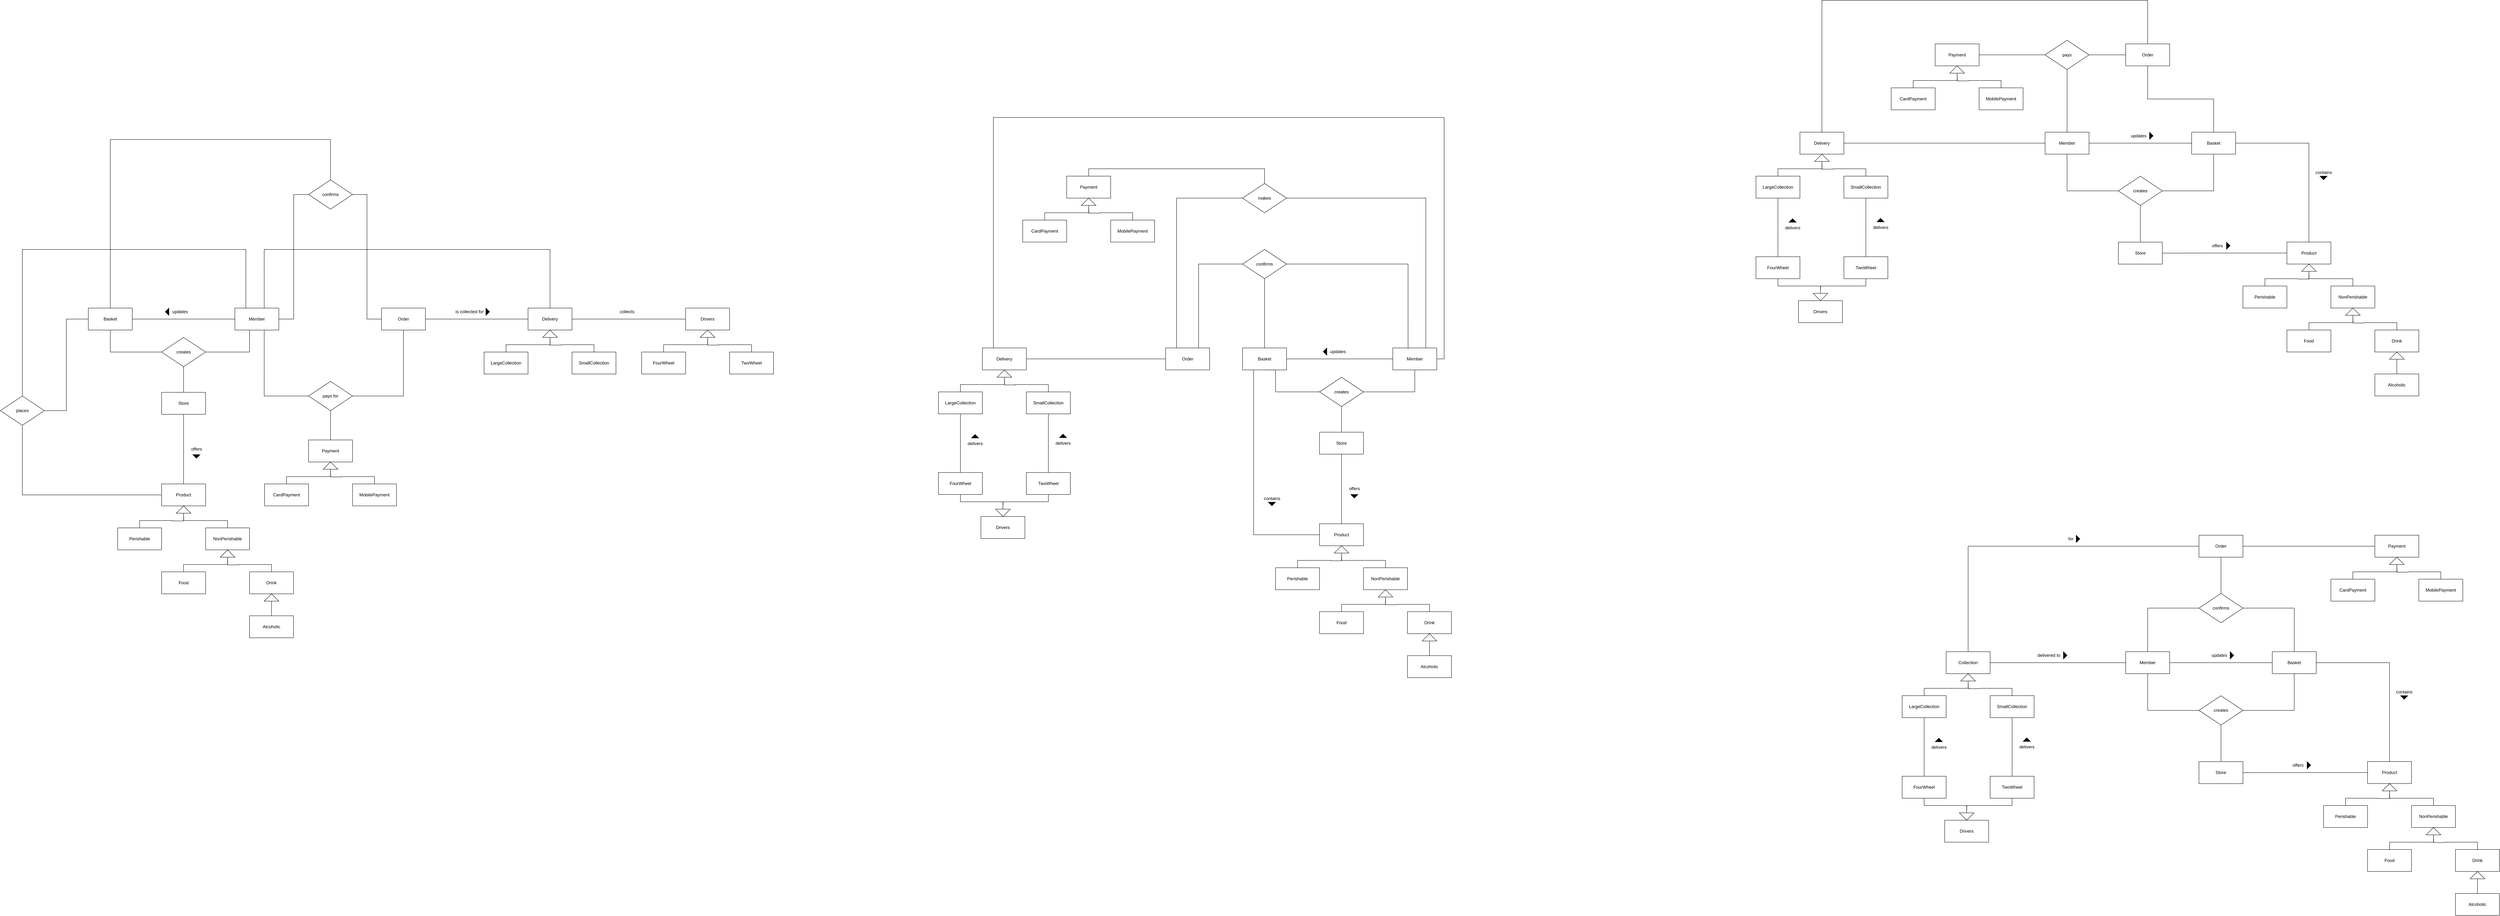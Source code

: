 <mxfile version="13.7.3" type="device"><diagram id="K62qVu5N6wYNLxE--IpU" name="Page-1"><mxGraphModel dx="2031" dy="2343" grid="1" gridSize="10" guides="1" tooltips="1" connect="1" arrows="1" fold="1" page="1" pageScale="1" pageWidth="827" pageHeight="1169" math="0" shadow="0"><root><mxCell id="0"/><mxCell id="1" parent="0"/><mxCell id="9gTizAqQr9LAjVctv0tj-36" style="edgeStyle=orthogonalEdgeStyle;rounded=0;orthogonalLoop=1;jettySize=auto;html=1;exitX=0.5;exitY=1;exitDx=0;exitDy=0;entryX=1;entryY=0.5;entryDx=0;entryDy=0;endArrow=none;endFill=0;" parent="1" source="9gTizAqQr9LAjVctv0tj-1" target="9gTizAqQr9LAjVctv0tj-35" edge="1"><mxGeometry relative="1" as="geometry"><Array as="points"><mxPoint x="1080" y="260"/><mxPoint x="1080" y="320"/></Array></mxGeometry></mxCell><mxCell id="9gTizAqQr9LAjVctv0tj-40" style="edgeStyle=orthogonalEdgeStyle;rounded=0;orthogonalLoop=1;jettySize=auto;html=1;exitX=0;exitY=0.5;exitDx=0;exitDy=0;entryX=1;entryY=0.5;entryDx=0;entryDy=0;endArrow=none;endFill=0;" parent="1" source="9gTizAqQr9LAjVctv0tj-1" target="9gTizAqQr9LAjVctv0tj-4" edge="1"><mxGeometry relative="1" as="geometry"><Array as="points"><mxPoint x="860" y="230"/><mxPoint x="860" y="230"/></Array></mxGeometry></mxCell><mxCell id="9gTizAqQr9LAjVctv0tj-56" style="edgeStyle=orthogonalEdgeStyle;rounded=0;orthogonalLoop=1;jettySize=auto;html=1;exitX=1;exitY=0.5;exitDx=0;exitDy=0;entryX=0;entryY=0.5;entryDx=0;entryDy=0;endArrow=none;endFill=0;" parent="1" source="9gTizAqQr9LAjVctv0tj-1" target="9gTizAqQr9LAjVctv0tj-55" edge="1"><mxGeometry relative="1" as="geometry"/></mxCell><mxCell id="igzInCqp1d7eFwAN2wIH-3" style="edgeStyle=orthogonalEdgeStyle;rounded=0;orthogonalLoop=1;jettySize=auto;html=1;exitX=0.25;exitY=0;exitDx=0;exitDy=0;entryX=0.5;entryY=0;entryDx=0;entryDy=0;endArrow=none;endFill=0;" edge="1" parent="1" source="9gTizAqQr9LAjVctv0tj-1" target="igzInCqp1d7eFwAN2wIH-2"><mxGeometry relative="1" as="geometry"><Array as="points"><mxPoint x="1070" y="40"/><mxPoint x="460" y="40"/></Array></mxGeometry></mxCell><mxCell id="9gTizAqQr9LAjVctv0tj-1" value="Member" style="whiteSpace=wrap;html=1;" parent="1" vertex="1"><mxGeometry x="1040" y="200" width="120" height="60" as="geometry"/></mxCell><mxCell id="9gTizAqQr9LAjVctv0tj-2" value="Store" style="whiteSpace=wrap;html=1;" parent="1" vertex="1"><mxGeometry x="840" y="430" width="120" height="60" as="geometry"/></mxCell><mxCell id="9gTizAqQr9LAjVctv0tj-18" style="edgeStyle=orthogonalEdgeStyle;rounded=0;orthogonalLoop=1;jettySize=auto;html=1;exitX=0.5;exitY=0;exitDx=0;exitDy=0;entryX=0.5;entryY=1;entryDx=0;entryDy=0;endArrow=none;endFill=0;" parent="1" source="9gTizAqQr9LAjVctv0tj-3" target="9gTizAqQr9LAjVctv0tj-2" edge="1"><mxGeometry relative="1" as="geometry"><Array as="points"><mxPoint x="900" y="600"/><mxPoint x="900" y="600"/></Array></mxGeometry></mxCell><mxCell id="9gTizAqQr9LAjVctv0tj-3" value="Product" style="whiteSpace=wrap;html=1;" parent="1" vertex="1"><mxGeometry x="840" y="680" width="120" height="60" as="geometry"/></mxCell><mxCell id="9gTizAqQr9LAjVctv0tj-37" style="edgeStyle=orthogonalEdgeStyle;rounded=0;orthogonalLoop=1;jettySize=auto;html=1;exitX=0.5;exitY=1;exitDx=0;exitDy=0;entryX=0;entryY=0.5;entryDx=0;entryDy=0;endArrow=none;endFill=0;" parent="1" source="9gTizAqQr9LAjVctv0tj-4" target="9gTizAqQr9LAjVctv0tj-35" edge="1"><mxGeometry relative="1" as="geometry"/></mxCell><mxCell id="9gTizAqQr9LAjVctv0tj-58" style="edgeStyle=orthogonalEdgeStyle;rounded=0;orthogonalLoop=1;jettySize=auto;html=1;exitX=0.5;exitY=0;exitDx=0;exitDy=0;entryX=0.5;entryY=0;entryDx=0;entryDy=0;endArrow=none;endFill=0;" parent="1" source="9gTizAqQr9LAjVctv0tj-4" target="9gTizAqQr9LAjVctv0tj-55" edge="1"><mxGeometry relative="1" as="geometry"><Array as="points"><mxPoint x="700" y="-260"/></Array></mxGeometry></mxCell><mxCell id="9gTizAqQr9LAjVctv0tj-4" value="Basket" style="whiteSpace=wrap;html=1;" parent="1" vertex="1"><mxGeometry x="640" y="200" width="120" height="60" as="geometry"/></mxCell><mxCell id="9gTizAqQr9LAjVctv0tj-69" style="edgeStyle=orthogonalEdgeStyle;rounded=0;orthogonalLoop=1;jettySize=auto;html=1;exitX=1;exitY=0.5;exitDx=0;exitDy=0;entryX=0;entryY=0.5;entryDx=0;entryDy=0;endArrow=none;endFill=0;" parent="1" source="9gTizAqQr9LAjVctv0tj-5" target="9gTizAqQr9LAjVctv0tj-6" edge="1"><mxGeometry relative="1" as="geometry"/></mxCell><mxCell id="9gTizAqQr9LAjVctv0tj-5" value="Order" style="whiteSpace=wrap;html=1;" parent="1" vertex="1"><mxGeometry x="1440" y="200" width="120" height="60" as="geometry"/></mxCell><mxCell id="9gTizAqQr9LAjVctv0tj-76" style="edgeStyle=orthogonalEdgeStyle;rounded=0;orthogonalLoop=1;jettySize=auto;html=1;exitX=1;exitY=0.5;exitDx=0;exitDy=0;entryX=0;entryY=0.5;entryDx=0;entryDy=0;endArrow=none;endFill=0;" parent="1" source="9gTizAqQr9LAjVctv0tj-6" target="9gTizAqQr9LAjVctv0tj-15" edge="1"><mxGeometry relative="1" as="geometry"/></mxCell><mxCell id="igzInCqp1d7eFwAN2wIH-75" style="edgeStyle=orthogonalEdgeStyle;rounded=0;orthogonalLoop=1;jettySize=auto;html=1;exitX=0.5;exitY=0;exitDx=0;exitDy=0;entryX=0.667;entryY=0.003;entryDx=0;entryDy=0;entryPerimeter=0;endArrow=none;endFill=0;" edge="1" parent="1" source="9gTizAqQr9LAjVctv0tj-6" target="9gTizAqQr9LAjVctv0tj-1"><mxGeometry relative="1" as="geometry"><Array as="points"><mxPoint x="1900" y="40"/><mxPoint x="1120" y="40"/></Array></mxGeometry></mxCell><mxCell id="9gTizAqQr9LAjVctv0tj-6" value="Delivery" style="whiteSpace=wrap;html=1;" parent="1" vertex="1"><mxGeometry x="1840" y="200" width="120" height="60" as="geometry"/></mxCell><mxCell id="9gTizAqQr9LAjVctv0tj-62" style="edgeStyle=orthogonalEdgeStyle;rounded=0;orthogonalLoop=1;jettySize=auto;html=1;exitX=0.5;exitY=0;exitDx=0;exitDy=0;entryX=0.5;entryY=1;entryDx=0;entryDy=0;endArrow=none;endFill=0;" parent="1" source="9gTizAqQr9LAjVctv0tj-7" target="9gTizAqQr9LAjVctv0tj-61" edge="1"><mxGeometry relative="1" as="geometry"/></mxCell><mxCell id="9gTizAqQr9LAjVctv0tj-7" value="Payment" style="whiteSpace=wrap;html=1;" parent="1" vertex="1"><mxGeometry x="1241" y="560" width="120" height="60" as="geometry"/></mxCell><mxCell id="9gTizAqQr9LAjVctv0tj-31" style="edgeStyle=orthogonalEdgeStyle;rounded=0;orthogonalLoop=1;jettySize=auto;html=1;exitX=0.5;exitY=0;exitDx=0;exitDy=0;entryX=0;entryY=0.5;entryDx=0;entryDy=0;endArrow=none;endFill=0;" parent="1" source="9gTizAqQr9LAjVctv0tj-8" target="9gTizAqQr9LAjVctv0tj-23" edge="1"><mxGeometry relative="1" as="geometry"/></mxCell><mxCell id="9gTizAqQr9LAjVctv0tj-8" value="CardPayment" style="whiteSpace=wrap;html=1;" parent="1" vertex="1"><mxGeometry x="1121" y="680" width="120" height="60" as="geometry"/></mxCell><mxCell id="9gTizAqQr9LAjVctv0tj-32" style="edgeStyle=orthogonalEdgeStyle;rounded=0;orthogonalLoop=1;jettySize=auto;html=1;exitX=0.5;exitY=0;exitDx=0;exitDy=0;endArrow=none;endFill=0;" parent="1" source="9gTizAqQr9LAjVctv0tj-9" edge="1"><mxGeometry relative="1" as="geometry"><mxPoint x="1301" y="640" as="targetPoint"/></mxGeometry></mxCell><mxCell id="9gTizAqQr9LAjVctv0tj-9" value="MobilePayment" style="whiteSpace=wrap;html=1;" parent="1" vertex="1"><mxGeometry x="1361" y="680" width="120" height="60" as="geometry"/></mxCell><mxCell id="9gTizAqQr9LAjVctv0tj-27" style="edgeStyle=orthogonalEdgeStyle;rounded=0;orthogonalLoop=1;jettySize=auto;html=1;exitX=0.5;exitY=0;exitDx=0;exitDy=0;endArrow=none;endFill=0;" parent="1" source="9gTizAqQr9LAjVctv0tj-10" edge="1"><mxGeometry relative="1" as="geometry"><mxPoint x="900" y="760" as="targetPoint"/></mxGeometry></mxCell><mxCell id="9gTizAqQr9LAjVctv0tj-10" value="Perishable" style="whiteSpace=wrap;html=1;" parent="1" vertex="1"><mxGeometry x="720" y="800" width="120" height="60" as="geometry"/></mxCell><mxCell id="9gTizAqQr9LAjVctv0tj-26" style="edgeStyle=orthogonalEdgeStyle;rounded=0;orthogonalLoop=1;jettySize=auto;html=1;exitX=0.5;exitY=0;exitDx=0;exitDy=0;entryX=0;entryY=0.5;entryDx=0;entryDy=0;endArrow=none;endFill=0;" parent="1" source="9gTizAqQr9LAjVctv0tj-11" target="9gTizAqQr9LAjVctv0tj-19" edge="1"><mxGeometry relative="1" as="geometry"/></mxCell><mxCell id="9gTizAqQr9LAjVctv0tj-11" value="NonPerishable" style="whiteSpace=wrap;html=1;" parent="1" vertex="1"><mxGeometry x="960" y="800" width="120" height="60" as="geometry"/></mxCell><mxCell id="9gTizAqQr9LAjVctv0tj-28" style="edgeStyle=orthogonalEdgeStyle;rounded=0;orthogonalLoop=1;jettySize=auto;html=1;exitX=0.5;exitY=0;exitDx=0;exitDy=0;entryX=0;entryY=0.5;entryDx=0;entryDy=0;endArrow=none;endFill=0;" parent="1" source="9gTizAqQr9LAjVctv0tj-12" target="9gTizAqQr9LAjVctv0tj-20" edge="1"><mxGeometry relative="1" as="geometry"/></mxCell><mxCell id="9gTizAqQr9LAjVctv0tj-12" value="Food" style="whiteSpace=wrap;html=1;" parent="1" vertex="1"><mxGeometry x="840" y="920" width="120" height="60" as="geometry"/></mxCell><mxCell id="9gTizAqQr9LAjVctv0tj-29" style="edgeStyle=orthogonalEdgeStyle;rounded=0;orthogonalLoop=1;jettySize=auto;html=1;exitX=0.5;exitY=0;exitDx=0;exitDy=0;endArrow=none;endFill=0;" parent="1" source="9gTizAqQr9LAjVctv0tj-13" edge="1"><mxGeometry relative="1" as="geometry"><mxPoint x="1020" y="880" as="targetPoint"/></mxGeometry></mxCell><mxCell id="9gTizAqQr9LAjVctv0tj-13" value="Drink" style="whiteSpace=wrap;html=1;" parent="1" vertex="1"><mxGeometry x="1080" y="920" width="120" height="60" as="geometry"/></mxCell><mxCell id="9gTizAqQr9LAjVctv0tj-30" style="edgeStyle=orthogonalEdgeStyle;rounded=0;orthogonalLoop=1;jettySize=auto;html=1;exitX=0.5;exitY=0;exitDx=0;exitDy=0;entryX=0;entryY=0.5;entryDx=0;entryDy=0;endArrow=none;endFill=0;" parent="1" source="9gTizAqQr9LAjVctv0tj-14" target="9gTizAqQr9LAjVctv0tj-21" edge="1"><mxGeometry relative="1" as="geometry"/></mxCell><mxCell id="9gTizAqQr9LAjVctv0tj-14" value="Alcoholic" style="whiteSpace=wrap;html=1;" parent="1" vertex="1"><mxGeometry x="1080" y="1040" width="120" height="60" as="geometry"/></mxCell><mxCell id="9gTizAqQr9LAjVctv0tj-15" value="Drivers" style="whiteSpace=wrap;html=1;" parent="1" vertex="1"><mxGeometry x="2270" y="200" width="120" height="60" as="geometry"/></mxCell><mxCell id="9gTizAqQr9LAjVctv0tj-24" style="edgeStyle=orthogonalEdgeStyle;rounded=0;orthogonalLoop=1;jettySize=auto;html=1;exitX=0.5;exitY=0;exitDx=0;exitDy=0;entryX=0;entryY=0.5;entryDx=0;entryDy=0;endArrow=none;endFill=0;" parent="1" source="9gTizAqQr9LAjVctv0tj-16" target="9gTizAqQr9LAjVctv0tj-22" edge="1"><mxGeometry relative="1" as="geometry"/></mxCell><mxCell id="9gTizAqQr9LAjVctv0tj-16" value="FourWheel" style="whiteSpace=wrap;html=1;" parent="1" vertex="1"><mxGeometry x="2150" y="320" width="120" height="60" as="geometry"/></mxCell><mxCell id="9gTizAqQr9LAjVctv0tj-25" style="edgeStyle=orthogonalEdgeStyle;rounded=0;orthogonalLoop=1;jettySize=auto;html=1;exitX=0.5;exitY=0;exitDx=0;exitDy=0;endArrow=none;endFill=0;" parent="1" source="9gTizAqQr9LAjVctv0tj-17" edge="1"><mxGeometry relative="1" as="geometry"><mxPoint x="2330" y="280" as="targetPoint"/></mxGeometry></mxCell><mxCell id="9gTizAqQr9LAjVctv0tj-17" value="TwoWheel" style="whiteSpace=wrap;html=1;" parent="1" vertex="1"><mxGeometry x="2390" y="320" width="120" height="60" as="geometry"/></mxCell><mxCell id="9gTizAqQr9LAjVctv0tj-19" value="" style="triangle;whiteSpace=wrap;html=1;direction=north;" parent="1" vertex="1"><mxGeometry x="880" y="740" width="40" height="20" as="geometry"/></mxCell><mxCell id="9gTizAqQr9LAjVctv0tj-20" value="" style="triangle;whiteSpace=wrap;html=1;direction=north;" parent="1" vertex="1"><mxGeometry x="1000" y="860" width="40" height="20" as="geometry"/></mxCell><mxCell id="9gTizAqQr9LAjVctv0tj-21" value="" style="triangle;whiteSpace=wrap;html=1;direction=north;" parent="1" vertex="1"><mxGeometry x="1120" y="980" width="40" height="20" as="geometry"/></mxCell><mxCell id="9gTizAqQr9LAjVctv0tj-22" value="" style="triangle;whiteSpace=wrap;html=1;direction=north;" parent="1" vertex="1"><mxGeometry x="2310" y="260" width="40" height="20" as="geometry"/></mxCell><mxCell id="9gTizAqQr9LAjVctv0tj-23" value="" style="triangle;whiteSpace=wrap;html=1;direction=north;" parent="1" vertex="1"><mxGeometry x="1281" y="620" width="40" height="20" as="geometry"/></mxCell><mxCell id="9gTizAqQr9LAjVctv0tj-38" style="edgeStyle=orthogonalEdgeStyle;rounded=0;orthogonalLoop=1;jettySize=auto;html=1;exitX=0.5;exitY=1;exitDx=0;exitDy=0;endArrow=none;endFill=0;" parent="1" source="9gTizAqQr9LAjVctv0tj-35" target="9gTizAqQr9LAjVctv0tj-2" edge="1"><mxGeometry relative="1" as="geometry"/></mxCell><mxCell id="9gTizAqQr9LAjVctv0tj-35" value="creates" style="rhombus;whiteSpace=wrap;html=1;fillColor=none;" parent="1" vertex="1"><mxGeometry x="840" y="280" width="120" height="80" as="geometry"/></mxCell><mxCell id="9gTizAqQr9LAjVctv0tj-41" value="updates" style="text;html=1;align=center;verticalAlign=middle;resizable=0;points=[];autosize=1;" parent="1" vertex="1"><mxGeometry x="860" y="200" width="60" height="20" as="geometry"/></mxCell><mxCell id="9gTizAqQr9LAjVctv0tj-42" value="" style="triangle;whiteSpace=wrap;html=1;fillColor=#000000;rotation=-180;" parent="1" vertex="1"><mxGeometry x="850" y="200" width="10" height="20" as="geometry"/></mxCell><mxCell id="9gTizAqQr9LAjVctv0tj-47" value="offers" style="text;html=1;align=center;verticalAlign=middle;resizable=0;points=[];autosize=1;" parent="1" vertex="1"><mxGeometry x="910" y="574.5" width="50" height="20" as="geometry"/></mxCell><mxCell id="9gTizAqQr9LAjVctv0tj-48" value="" style="triangle;whiteSpace=wrap;html=1;fillColor=#000000;rotation=-180;direction=north;" parent="1" vertex="1"><mxGeometry x="925" y="600" width="20" height="10" as="geometry"/></mxCell><mxCell id="9gTizAqQr9LAjVctv0tj-57" style="edgeStyle=orthogonalEdgeStyle;rounded=0;orthogonalLoop=1;jettySize=auto;html=1;exitX=1;exitY=0.5;exitDx=0;exitDy=0;entryX=0;entryY=0.5;entryDx=0;entryDy=0;endArrow=none;endFill=0;" parent="1" source="9gTizAqQr9LAjVctv0tj-55" target="9gTizAqQr9LAjVctv0tj-5" edge="1"><mxGeometry relative="1" as="geometry"/></mxCell><mxCell id="9gTizAqQr9LAjVctv0tj-55" value="confirms" style="rhombus;whiteSpace=wrap;html=1;fillColor=none;" parent="1" vertex="1"><mxGeometry x="1241" y="-150" width="120" height="80" as="geometry"/></mxCell><mxCell id="9gTizAqQr9LAjVctv0tj-68" style="edgeStyle=orthogonalEdgeStyle;rounded=0;orthogonalLoop=1;jettySize=auto;html=1;exitX=0.5;exitY=0;exitDx=0;exitDy=0;endArrow=none;endFill=0;" parent="1" source="9gTizAqQr9LAjVctv0tj-59" edge="1"><mxGeometry relative="1" as="geometry"><mxPoint x="1900" y="280" as="targetPoint"/></mxGeometry></mxCell><mxCell id="9gTizAqQr9LAjVctv0tj-59" value="SmallCollection" style="whiteSpace=wrap;html=1;" parent="1" vertex="1"><mxGeometry x="1960" y="320" width="120" height="60" as="geometry"/></mxCell><mxCell id="9gTizAqQr9LAjVctv0tj-67" style="edgeStyle=orthogonalEdgeStyle;rounded=0;orthogonalLoop=1;jettySize=auto;html=1;exitX=0.5;exitY=0;exitDx=0;exitDy=0;entryX=0;entryY=0.5;entryDx=0;entryDy=0;endArrow=none;endFill=0;" parent="1" source="9gTizAqQr9LAjVctv0tj-60" target="9gTizAqQr9LAjVctv0tj-66" edge="1"><mxGeometry relative="1" as="geometry"/></mxCell><mxCell id="9gTizAqQr9LAjVctv0tj-60" value="LargeCollection" style="whiteSpace=wrap;html=1;fillColor=#ffffff;" parent="1" vertex="1"><mxGeometry x="1720" y="320" width="120" height="60" as="geometry"/></mxCell><mxCell id="9gTizAqQr9LAjVctv0tj-63" style="edgeStyle=orthogonalEdgeStyle;rounded=0;orthogonalLoop=1;jettySize=auto;html=1;exitX=1;exitY=0.5;exitDx=0;exitDy=0;entryX=0.5;entryY=1;entryDx=0;entryDy=0;endArrow=none;endFill=0;" parent="1" source="9gTizAqQr9LAjVctv0tj-61" target="9gTizAqQr9LAjVctv0tj-5" edge="1"><mxGeometry relative="1" as="geometry"/></mxCell><mxCell id="9gTizAqQr9LAjVctv0tj-64" style="edgeStyle=orthogonalEdgeStyle;rounded=0;orthogonalLoop=1;jettySize=auto;html=1;exitX=0;exitY=0.5;exitDx=0;exitDy=0;entryX=0.667;entryY=1;entryDx=0;entryDy=0;entryPerimeter=0;endArrow=none;endFill=0;" parent="1" source="9gTizAqQr9LAjVctv0tj-61" target="9gTizAqQr9LAjVctv0tj-1" edge="1"><mxGeometry relative="1" as="geometry"/></mxCell><mxCell id="9gTizAqQr9LAjVctv0tj-61" value="pays for" style="rhombus;whiteSpace=wrap;html=1;fillColor=none;" parent="1" vertex="1"><mxGeometry x="1241" y="400" width="120" height="80" as="geometry"/></mxCell><mxCell id="9gTizAqQr9LAjVctv0tj-66" value="" style="triangle;whiteSpace=wrap;html=1;direction=north;" parent="1" vertex="1"><mxGeometry x="1880" y="260" width="40" height="20" as="geometry"/></mxCell><mxCell id="9gTizAqQr9LAjVctv0tj-72" value="is collected for" style="text;html=1;align=center;verticalAlign=middle;resizable=0;points=[];autosize=1;" parent="1" vertex="1"><mxGeometry x="1635" y="200" width="90" height="20" as="geometry"/></mxCell><mxCell id="9gTizAqQr9LAjVctv0tj-74" value="" style="triangle;whiteSpace=wrap;html=1;fillColor=#000000;rotation=-180;direction=west;" parent="1" vertex="1"><mxGeometry x="1725" y="200" width="10" height="20" as="geometry"/></mxCell><mxCell id="9gTizAqQr9LAjVctv0tj-77" value="collects" style="text;html=1;align=center;verticalAlign=middle;resizable=0;points=[];autosize=1;" parent="1" vertex="1"><mxGeometry x="2080" y="200" width="60" height="20" as="geometry"/></mxCell><mxCell id="igzInCqp1d7eFwAN2wIH-4" style="edgeStyle=orthogonalEdgeStyle;rounded=0;orthogonalLoop=1;jettySize=auto;html=1;exitX=0.5;exitY=1;exitDx=0;exitDy=0;entryX=0;entryY=0.5;entryDx=0;entryDy=0;endArrow=none;endFill=0;" edge="1" parent="1" source="igzInCqp1d7eFwAN2wIH-2" target="9gTizAqQr9LAjVctv0tj-3"><mxGeometry relative="1" as="geometry"/></mxCell><mxCell id="igzInCqp1d7eFwAN2wIH-5" style="edgeStyle=orthogonalEdgeStyle;rounded=0;orthogonalLoop=1;jettySize=auto;html=1;exitX=1;exitY=0.5;exitDx=0;exitDy=0;entryX=0;entryY=0.5;entryDx=0;entryDy=0;endArrow=none;endFill=0;" edge="1" parent="1" source="igzInCqp1d7eFwAN2wIH-2" target="9gTizAqQr9LAjVctv0tj-4"><mxGeometry relative="1" as="geometry"/></mxCell><mxCell id="igzInCqp1d7eFwAN2wIH-2" value="places" style="rhombus;whiteSpace=wrap;html=1;fillColor=none;" vertex="1" parent="1"><mxGeometry x="400" y="440" width="120" height="80" as="geometry"/></mxCell><mxCell id="igzInCqp1d7eFwAN2wIH-31" style="edgeStyle=orthogonalEdgeStyle;rounded=0;orthogonalLoop=1;jettySize=auto;html=1;exitX=0.5;exitY=0;exitDx=0;exitDy=0;entryX=0.5;entryY=1;entryDx=0;entryDy=0;endArrow=none;endFill=0;" edge="1" parent="1" source="igzInCqp1d7eFwAN2wIH-7" target="igzInCqp1d7eFwAN2wIH-30"><mxGeometry relative="1" as="geometry"/></mxCell><mxCell id="igzInCqp1d7eFwAN2wIH-7" value="Product" style="whiteSpace=wrap;html=1;" vertex="1" parent="1"><mxGeometry x="4000" y="788.8" width="120" height="60" as="geometry"/></mxCell><mxCell id="igzInCqp1d7eFwAN2wIH-9" value="Payment" style="whiteSpace=wrap;html=1;" vertex="1" parent="1"><mxGeometry x="3310" y="-160.2" width="120" height="60" as="geometry"/></mxCell><mxCell id="igzInCqp1d7eFwAN2wIH-10" style="edgeStyle=orthogonalEdgeStyle;rounded=0;orthogonalLoop=1;jettySize=auto;html=1;exitX=0.5;exitY=0;exitDx=0;exitDy=0;entryX=0;entryY=0.5;entryDx=0;entryDy=0;endArrow=none;endFill=0;" edge="1" parent="1" source="igzInCqp1d7eFwAN2wIH-11" target="igzInCqp1d7eFwAN2wIH-27"><mxGeometry relative="1" as="geometry"/></mxCell><mxCell id="igzInCqp1d7eFwAN2wIH-11" value="CardPayment" style="whiteSpace=wrap;html=1;" vertex="1" parent="1"><mxGeometry x="3190" y="-40.2" width="120" height="60" as="geometry"/></mxCell><mxCell id="igzInCqp1d7eFwAN2wIH-12" style="edgeStyle=orthogonalEdgeStyle;rounded=0;orthogonalLoop=1;jettySize=auto;html=1;exitX=0.5;exitY=0;exitDx=0;exitDy=0;endArrow=none;endFill=0;" edge="1" parent="1" source="igzInCqp1d7eFwAN2wIH-13"><mxGeometry relative="1" as="geometry"><mxPoint x="3370.0" y="-80.2" as="targetPoint"/></mxGeometry></mxCell><mxCell id="igzInCqp1d7eFwAN2wIH-13" value="MobilePayment" style="whiteSpace=wrap;html=1;" vertex="1" parent="1"><mxGeometry x="3430" y="-40.2" width="120" height="60" as="geometry"/></mxCell><mxCell id="igzInCqp1d7eFwAN2wIH-14" style="edgeStyle=orthogonalEdgeStyle;rounded=0;orthogonalLoop=1;jettySize=auto;html=1;exitX=0.5;exitY=0;exitDx=0;exitDy=0;endArrow=none;endFill=0;" edge="1" parent="1" source="igzInCqp1d7eFwAN2wIH-15"><mxGeometry relative="1" as="geometry"><mxPoint x="4060" y="868.8" as="targetPoint"/></mxGeometry></mxCell><mxCell id="igzInCqp1d7eFwAN2wIH-15" value="Perishable" style="whiteSpace=wrap;html=1;" vertex="1" parent="1"><mxGeometry x="3880" y="908.8" width="120" height="60" as="geometry"/></mxCell><mxCell id="igzInCqp1d7eFwAN2wIH-16" style="edgeStyle=orthogonalEdgeStyle;rounded=0;orthogonalLoop=1;jettySize=auto;html=1;exitX=0.5;exitY=0;exitDx=0;exitDy=0;entryX=0;entryY=0.5;entryDx=0;entryDy=0;endArrow=none;endFill=0;" edge="1" parent="1" source="igzInCqp1d7eFwAN2wIH-17" target="igzInCqp1d7eFwAN2wIH-24"><mxGeometry relative="1" as="geometry"/></mxCell><mxCell id="igzInCqp1d7eFwAN2wIH-17" value="NonPerishable" style="whiteSpace=wrap;html=1;" vertex="1" parent="1"><mxGeometry x="4120" y="908.8" width="120" height="60" as="geometry"/></mxCell><mxCell id="igzInCqp1d7eFwAN2wIH-18" style="edgeStyle=orthogonalEdgeStyle;rounded=0;orthogonalLoop=1;jettySize=auto;html=1;exitX=0.5;exitY=0;exitDx=0;exitDy=0;entryX=0;entryY=0.5;entryDx=0;entryDy=0;endArrow=none;endFill=0;" edge="1" parent="1" source="igzInCqp1d7eFwAN2wIH-19" target="igzInCqp1d7eFwAN2wIH-25"><mxGeometry relative="1" as="geometry"/></mxCell><mxCell id="igzInCqp1d7eFwAN2wIH-19" value="Food" style="whiteSpace=wrap;html=1;" vertex="1" parent="1"><mxGeometry x="4000" y="1028.8" width="120" height="60" as="geometry"/></mxCell><mxCell id="igzInCqp1d7eFwAN2wIH-20" style="edgeStyle=orthogonalEdgeStyle;rounded=0;orthogonalLoop=1;jettySize=auto;html=1;exitX=0.5;exitY=0;exitDx=0;exitDy=0;endArrow=none;endFill=0;" edge="1" parent="1" source="igzInCqp1d7eFwAN2wIH-21"><mxGeometry relative="1" as="geometry"><mxPoint x="4180" y="988.8" as="targetPoint"/></mxGeometry></mxCell><mxCell id="igzInCqp1d7eFwAN2wIH-21" value="Drink" style="whiteSpace=wrap;html=1;" vertex="1" parent="1"><mxGeometry x="4240" y="1028.8" width="120" height="60" as="geometry"/></mxCell><mxCell id="igzInCqp1d7eFwAN2wIH-22" style="edgeStyle=orthogonalEdgeStyle;rounded=0;orthogonalLoop=1;jettySize=auto;html=1;exitX=0.5;exitY=0;exitDx=0;exitDy=0;entryX=0;entryY=0.5;entryDx=0;entryDy=0;endArrow=none;endFill=0;" edge="1" parent="1" source="igzInCqp1d7eFwAN2wIH-23" target="igzInCqp1d7eFwAN2wIH-26"><mxGeometry relative="1" as="geometry"/></mxCell><mxCell id="igzInCqp1d7eFwAN2wIH-23" value="Alcoholic" style="whiteSpace=wrap;html=1;" vertex="1" parent="1"><mxGeometry x="4240" y="1148.8" width="120" height="60" as="geometry"/></mxCell><mxCell id="igzInCqp1d7eFwAN2wIH-24" value="" style="triangle;whiteSpace=wrap;html=1;direction=north;" vertex="1" parent="1"><mxGeometry x="4040" y="848.8" width="40" height="20" as="geometry"/></mxCell><mxCell id="igzInCqp1d7eFwAN2wIH-25" value="" style="triangle;whiteSpace=wrap;html=1;direction=north;" vertex="1" parent="1"><mxGeometry x="4160" y="968.8" width="40" height="20" as="geometry"/></mxCell><mxCell id="igzInCqp1d7eFwAN2wIH-26" value="" style="triangle;whiteSpace=wrap;html=1;direction=north;" vertex="1" parent="1"><mxGeometry x="4280" y="1088.8" width="40" height="20" as="geometry"/></mxCell><mxCell id="igzInCqp1d7eFwAN2wIH-27" value="" style="triangle;whiteSpace=wrap;html=1;direction=north;" vertex="1" parent="1"><mxGeometry x="3350" y="-100.2" width="40" height="20" as="geometry"/></mxCell><mxCell id="igzInCqp1d7eFwAN2wIH-28" value="offers" style="text;html=1;align=center;verticalAlign=middle;resizable=0;points=[];autosize=1;" vertex="1" parent="1"><mxGeometry x="4070" y="683.3" width="50" height="20" as="geometry"/></mxCell><mxCell id="igzInCqp1d7eFwAN2wIH-29" value="" style="triangle;whiteSpace=wrap;html=1;fillColor=#000000;rotation=-180;direction=north;" vertex="1" parent="1"><mxGeometry x="4085" y="708.8" width="20" height="10" as="geometry"/></mxCell><mxCell id="igzInCqp1d7eFwAN2wIH-40" style="edgeStyle=orthogonalEdgeStyle;rounded=0;orthogonalLoop=1;jettySize=auto;html=1;exitX=0.5;exitY=0;exitDx=0;exitDy=0;entryX=0.5;entryY=1;entryDx=0;entryDy=0;endArrow=none;endFill=0;" edge="1" parent="1" source="igzInCqp1d7eFwAN2wIH-30" target="igzInCqp1d7eFwAN2wIH-37"><mxGeometry relative="1" as="geometry"/></mxCell><mxCell id="igzInCqp1d7eFwAN2wIH-30" value="Store" style="whiteSpace=wrap;html=1;" vertex="1" parent="1"><mxGeometry x="4000" y="538.8" width="120" height="60" as="geometry"/></mxCell><mxCell id="igzInCqp1d7eFwAN2wIH-33" style="edgeStyle=orthogonalEdgeStyle;rounded=0;orthogonalLoop=1;jettySize=auto;html=1;exitX=0;exitY=0.5;exitDx=0;exitDy=0;entryX=1;entryY=0.5;entryDx=0;entryDy=0;endArrow=none;endFill=0;" edge="1" parent="1" source="igzInCqp1d7eFwAN2wIH-34" target="igzInCqp1d7eFwAN2wIH-36"><mxGeometry relative="1" as="geometry"><Array as="points"><mxPoint x="4020" y="338.8"/><mxPoint x="4020" y="338.8"/></Array></mxGeometry></mxCell><mxCell id="igzInCqp1d7eFwAN2wIH-34" value="Member" style="whiteSpace=wrap;html=1;" vertex="1" parent="1"><mxGeometry x="4200" y="308.8" width="120" height="60" as="geometry"/></mxCell><mxCell id="igzInCqp1d7eFwAN2wIH-35" style="edgeStyle=orthogonalEdgeStyle;rounded=0;orthogonalLoop=1;jettySize=auto;html=1;exitX=0.5;exitY=1;exitDx=0;exitDy=0;entryX=0;entryY=0.5;entryDx=0;entryDy=0;endArrow=none;endFill=0;" edge="1" parent="1" source="igzInCqp1d7eFwAN2wIH-36" target="igzInCqp1d7eFwAN2wIH-37"><mxGeometry relative="1" as="geometry"><Array as="points"><mxPoint x="3880" y="368.8"/><mxPoint x="3880" y="428.8"/></Array></mxGeometry></mxCell><mxCell id="igzInCqp1d7eFwAN2wIH-86" style="edgeStyle=orthogonalEdgeStyle;rounded=0;orthogonalLoop=1;jettySize=auto;html=1;exitX=0.25;exitY=1;exitDx=0;exitDy=0;entryX=0;entryY=0.5;entryDx=0;entryDy=0;endArrow=none;endFill=0;" edge="1" parent="1" source="igzInCqp1d7eFwAN2wIH-36" target="igzInCqp1d7eFwAN2wIH-7"><mxGeometry relative="1" as="geometry"/></mxCell><mxCell id="igzInCqp1d7eFwAN2wIH-36" value="Basket" style="whiteSpace=wrap;html=1;" vertex="1" parent="1"><mxGeometry x="3790" y="308.8" width="120" height="60" as="geometry"/></mxCell><mxCell id="igzInCqp1d7eFwAN2wIH-76" style="edgeStyle=orthogonalEdgeStyle;rounded=0;orthogonalLoop=1;jettySize=auto;html=1;exitX=1;exitY=0.5;exitDx=0;exitDy=0;entryX=0.5;entryY=1;entryDx=0;entryDy=0;endArrow=none;endFill=0;" edge="1" parent="1" source="igzInCqp1d7eFwAN2wIH-37" target="igzInCqp1d7eFwAN2wIH-34"><mxGeometry relative="1" as="geometry"/></mxCell><mxCell id="igzInCqp1d7eFwAN2wIH-37" value="creates" style="rhombus;whiteSpace=wrap;html=1;fillColor=none;" vertex="1" parent="1"><mxGeometry x="4000" y="388.8" width="120" height="80" as="geometry"/></mxCell><mxCell id="igzInCqp1d7eFwAN2wIH-38" value="updates" style="text;html=1;align=center;verticalAlign=middle;resizable=0;points=[];autosize=1;" vertex="1" parent="1"><mxGeometry x="4020" y="308.8" width="60" height="20" as="geometry"/></mxCell><mxCell id="igzInCqp1d7eFwAN2wIH-39" value="" style="triangle;whiteSpace=wrap;html=1;fillColor=#000000;rotation=-180;" vertex="1" parent="1"><mxGeometry x="4010" y="308.8" width="10" height="20" as="geometry"/></mxCell><mxCell id="igzInCqp1d7eFwAN2wIH-61" style="edgeStyle=orthogonalEdgeStyle;rounded=0;orthogonalLoop=1;jettySize=auto;html=1;exitX=0;exitY=0.5;exitDx=0;exitDy=0;entryX=1;entryY=0.5;entryDx=0;entryDy=0;endArrow=none;endFill=0;" edge="1" parent="1" source="igzInCqp1d7eFwAN2wIH-42" target="igzInCqp1d7eFwAN2wIH-44"><mxGeometry relative="1" as="geometry"/></mxCell><mxCell id="igzInCqp1d7eFwAN2wIH-96" style="edgeStyle=orthogonalEdgeStyle;rounded=0;orthogonalLoop=1;jettySize=auto;html=1;exitX=0.25;exitY=0;exitDx=0;exitDy=0;entryX=0;entryY=0.5;entryDx=0;entryDy=0;endArrow=none;endFill=0;" edge="1" parent="1" source="igzInCqp1d7eFwAN2wIH-42" target="igzInCqp1d7eFwAN2wIH-80"><mxGeometry relative="1" as="geometry"/></mxCell><mxCell id="igzInCqp1d7eFwAN2wIH-42" value="Order" style="whiteSpace=wrap;html=1;" vertex="1" parent="1"><mxGeometry x="3580" y="308.8" width="120" height="60" as="geometry"/></mxCell><mxCell id="igzInCqp1d7eFwAN2wIH-89" style="edgeStyle=orthogonalEdgeStyle;rounded=0;orthogonalLoop=1;jettySize=auto;html=1;exitX=0.25;exitY=0;exitDx=0;exitDy=0;entryX=1;entryY=0.5;entryDx=0;entryDy=0;endArrow=none;endFill=0;" edge="1" parent="1" source="igzInCqp1d7eFwAN2wIH-44" target="igzInCqp1d7eFwAN2wIH-34"><mxGeometry relative="1" as="geometry"><Array as="points"><mxPoint x="3110" y="-320.2"/><mxPoint x="4340" y="-320.2"/><mxPoint x="4340" y="338.8"/></Array></mxGeometry></mxCell><mxCell id="igzInCqp1d7eFwAN2wIH-44" value="Delivery" style="whiteSpace=wrap;html=1;" vertex="1" parent="1"><mxGeometry x="3080" y="308.8" width="120" height="60" as="geometry"/></mxCell><mxCell id="igzInCqp1d7eFwAN2wIH-45" value="Drivers" style="whiteSpace=wrap;html=1;" vertex="1" parent="1"><mxGeometry x="3076" y="768.8" width="120" height="60" as="geometry"/></mxCell><mxCell id="igzInCqp1d7eFwAN2wIH-65" style="edgeStyle=orthogonalEdgeStyle;rounded=0;orthogonalLoop=1;jettySize=auto;html=1;exitX=0.5;exitY=1;exitDx=0;exitDy=0;entryX=0;entryY=0.5;entryDx=0;entryDy=0;endArrow=none;endFill=0;" edge="1" parent="1" source="igzInCqp1d7eFwAN2wIH-47" target="igzInCqp1d7eFwAN2wIH-50"><mxGeometry relative="1" as="geometry"/></mxCell><mxCell id="igzInCqp1d7eFwAN2wIH-67" style="edgeStyle=orthogonalEdgeStyle;rounded=0;orthogonalLoop=1;jettySize=auto;html=1;exitX=0.5;exitY=0;exitDx=0;exitDy=0;entryX=0.5;entryY=1;entryDx=0;entryDy=0;endArrow=none;endFill=0;" edge="1" parent="1" source="igzInCqp1d7eFwAN2wIH-47" target="igzInCqp1d7eFwAN2wIH-54"><mxGeometry relative="1" as="geometry"/></mxCell><mxCell id="igzInCqp1d7eFwAN2wIH-47" value="FourWheel" style="whiteSpace=wrap;html=1;" vertex="1" parent="1"><mxGeometry x="2960" y="648.8" width="120" height="60" as="geometry"/></mxCell><mxCell id="igzInCqp1d7eFwAN2wIH-66" style="edgeStyle=orthogonalEdgeStyle;rounded=0;orthogonalLoop=1;jettySize=auto;html=1;exitX=0.5;exitY=1;exitDx=0;exitDy=0;endArrow=none;endFill=0;" edge="1" parent="1" source="igzInCqp1d7eFwAN2wIH-49"><mxGeometry relative="1" as="geometry"><mxPoint x="3136" y="748.8" as="targetPoint"/></mxGeometry></mxCell><mxCell id="igzInCqp1d7eFwAN2wIH-68" style="edgeStyle=orthogonalEdgeStyle;rounded=0;orthogonalLoop=1;jettySize=auto;html=1;exitX=0.5;exitY=0;exitDx=0;exitDy=0;entryX=0.5;entryY=1;entryDx=0;entryDy=0;endArrow=none;endFill=0;" edge="1" parent="1" source="igzInCqp1d7eFwAN2wIH-49" target="igzInCqp1d7eFwAN2wIH-52"><mxGeometry relative="1" as="geometry"/></mxCell><mxCell id="igzInCqp1d7eFwAN2wIH-49" value="TwoWheel" style="whiteSpace=wrap;html=1;" vertex="1" parent="1"><mxGeometry x="3200" y="648.8" width="120" height="60" as="geometry"/></mxCell><mxCell id="igzInCqp1d7eFwAN2wIH-50" value="" style="triangle;whiteSpace=wrap;html=1;direction=south;" vertex="1" parent="1"><mxGeometry x="3116" y="748.8" width="40" height="20" as="geometry"/></mxCell><mxCell id="igzInCqp1d7eFwAN2wIH-51" style="edgeStyle=orthogonalEdgeStyle;rounded=0;orthogonalLoop=1;jettySize=auto;html=1;exitX=0.5;exitY=0;exitDx=0;exitDy=0;endArrow=none;endFill=0;" edge="1" parent="1" source="igzInCqp1d7eFwAN2wIH-52"><mxGeometry relative="1" as="geometry"><mxPoint x="3140" y="388.8" as="targetPoint"/></mxGeometry></mxCell><mxCell id="igzInCqp1d7eFwAN2wIH-52" value="SmallCollection" style="whiteSpace=wrap;html=1;" vertex="1" parent="1"><mxGeometry x="3200" y="428.8" width="120" height="60" as="geometry"/></mxCell><mxCell id="igzInCqp1d7eFwAN2wIH-53" style="edgeStyle=orthogonalEdgeStyle;rounded=0;orthogonalLoop=1;jettySize=auto;html=1;exitX=0.5;exitY=0;exitDx=0;exitDy=0;entryX=0;entryY=0.5;entryDx=0;entryDy=0;endArrow=none;endFill=0;" edge="1" parent="1" source="igzInCqp1d7eFwAN2wIH-54" target="igzInCqp1d7eFwAN2wIH-55"><mxGeometry relative="1" as="geometry"/></mxCell><mxCell id="igzInCqp1d7eFwAN2wIH-54" value="LargeCollection" style="whiteSpace=wrap;html=1;fillColor=#ffffff;" vertex="1" parent="1"><mxGeometry x="2960" y="428.8" width="120" height="60" as="geometry"/></mxCell><mxCell id="igzInCqp1d7eFwAN2wIH-55" value="" style="triangle;whiteSpace=wrap;html=1;direction=north;" vertex="1" parent="1"><mxGeometry x="3120" y="368.8" width="40" height="20" as="geometry"/></mxCell><mxCell id="igzInCqp1d7eFwAN2wIH-70" value="delivers" style="text;html=1;align=center;verticalAlign=middle;resizable=0;points=[];autosize=1;" vertex="1" parent="1"><mxGeometry x="3270" y="558.8" width="60" height="20" as="geometry"/></mxCell><mxCell id="igzInCqp1d7eFwAN2wIH-71" value="delivers" style="text;html=1;align=center;verticalAlign=middle;resizable=0;points=[];autosize=1;" vertex="1" parent="1"><mxGeometry x="3030" y="559.8" width="60" height="20" as="geometry"/></mxCell><mxCell id="igzInCqp1d7eFwAN2wIH-72" value="" style="triangle;whiteSpace=wrap;html=1;fillColor=#000000;rotation=-180;direction=south;" vertex="1" parent="1"><mxGeometry x="3290" y="543.8" width="20" height="10" as="geometry"/></mxCell><mxCell id="igzInCqp1d7eFwAN2wIH-73" value="" style="triangle;whiteSpace=wrap;html=1;fillColor=#000000;rotation=-180;direction=south;" vertex="1" parent="1"><mxGeometry x="3050" y="544.8" width="20" height="10" as="geometry"/></mxCell><mxCell id="igzInCqp1d7eFwAN2wIH-81" style="edgeStyle=orthogonalEdgeStyle;rounded=0;orthogonalLoop=1;jettySize=auto;html=1;exitX=0.5;exitY=0;exitDx=0;exitDy=0;entryX=0.5;entryY=0;entryDx=0;entryDy=0;endArrow=none;endFill=0;" edge="1" parent="1" source="igzInCqp1d7eFwAN2wIH-80" target="igzInCqp1d7eFwAN2wIH-9"><mxGeometry relative="1" as="geometry"/></mxCell><mxCell id="igzInCqp1d7eFwAN2wIH-90" style="edgeStyle=orthogonalEdgeStyle;rounded=0;orthogonalLoop=1;jettySize=auto;html=1;exitX=1;exitY=0.5;exitDx=0;exitDy=0;entryX=0.75;entryY=0;entryDx=0;entryDy=0;endArrow=none;endFill=0;" edge="1" parent="1" source="igzInCqp1d7eFwAN2wIH-80" target="igzInCqp1d7eFwAN2wIH-34"><mxGeometry relative="1" as="geometry"/></mxCell><mxCell id="igzInCqp1d7eFwAN2wIH-80" value="makes" style="rhombus;whiteSpace=wrap;html=1;fillColor=none;" vertex="1" parent="1"><mxGeometry x="3790" y="-140.2" width="120" height="80" as="geometry"/></mxCell><mxCell id="igzInCqp1d7eFwAN2wIH-87" value="contains" style="text;html=1;align=center;verticalAlign=middle;resizable=0;points=[];autosize=1;" vertex="1" parent="1"><mxGeometry x="3840" y="709.8" width="60" height="20" as="geometry"/></mxCell><mxCell id="igzInCqp1d7eFwAN2wIH-88" value="" style="triangle;whiteSpace=wrap;html=1;fillColor=#000000;rotation=-180;direction=north;" vertex="1" parent="1"><mxGeometry x="3860" y="729.8" width="20" height="10" as="geometry"/></mxCell><mxCell id="igzInCqp1d7eFwAN2wIH-93" style="edgeStyle=orthogonalEdgeStyle;rounded=0;orthogonalLoop=1;jettySize=auto;html=1;exitX=0;exitY=0.5;exitDx=0;exitDy=0;entryX=0.75;entryY=0;entryDx=0;entryDy=0;endArrow=none;endFill=0;" edge="1" parent="1" source="igzInCqp1d7eFwAN2wIH-92" target="igzInCqp1d7eFwAN2wIH-42"><mxGeometry relative="1" as="geometry"/></mxCell><mxCell id="igzInCqp1d7eFwAN2wIH-94" style="edgeStyle=orthogonalEdgeStyle;rounded=0;orthogonalLoop=1;jettySize=auto;html=1;exitX=1;exitY=0.5;exitDx=0;exitDy=0;entryX=0.347;entryY=0.033;entryDx=0;entryDy=0;entryPerimeter=0;endArrow=none;endFill=0;" edge="1" parent="1" source="igzInCqp1d7eFwAN2wIH-92" target="igzInCqp1d7eFwAN2wIH-34"><mxGeometry relative="1" as="geometry"/></mxCell><mxCell id="igzInCqp1d7eFwAN2wIH-95" style="edgeStyle=orthogonalEdgeStyle;rounded=0;orthogonalLoop=1;jettySize=auto;html=1;exitX=0.5;exitY=1;exitDx=0;exitDy=0;entryX=0.5;entryY=0;entryDx=0;entryDy=0;endArrow=none;endFill=0;" edge="1" parent="1" source="igzInCqp1d7eFwAN2wIH-92" target="igzInCqp1d7eFwAN2wIH-36"><mxGeometry relative="1" as="geometry"/></mxCell><mxCell id="igzInCqp1d7eFwAN2wIH-92" value="confirms" style="rhombus;whiteSpace=wrap;html=1;fillColor=none;" vertex="1" parent="1"><mxGeometry x="3790" y="39.8" width="120" height="80" as="geometry"/></mxCell><mxCell id="igzInCqp1d7eFwAN2wIH-240" style="edgeStyle=orthogonalEdgeStyle;rounded=0;orthogonalLoop=1;jettySize=auto;html=1;exitX=1;exitY=0.5;exitDx=0;exitDy=0;entryX=0;entryY=0.5;entryDx=0;entryDy=0;endArrow=none;endFill=0;" edge="1" parent="1" source="igzInCqp1d7eFwAN2wIH-111" target="igzInCqp1d7eFwAN2wIH-140"><mxGeometry relative="1" as="geometry"/></mxCell><mxCell id="igzInCqp1d7eFwAN2wIH-241" style="edgeStyle=orthogonalEdgeStyle;rounded=0;orthogonalLoop=1;jettySize=auto;html=1;exitX=0.5;exitY=0;exitDx=0;exitDy=0;entryX=0.5;entryY=0;entryDx=0;entryDy=0;endArrow=none;endFill=0;" edge="1" parent="1" source="igzInCqp1d7eFwAN2wIH-111" target="igzInCqp1d7eFwAN2wIH-147"><mxGeometry relative="1" as="geometry"><Array as="points"><mxPoint x="5371" y="-640"/><mxPoint x="6260" y="-640"/></Array></mxGeometry></mxCell><mxCell id="igzInCqp1d7eFwAN2wIH-111" value="Delivery" style="whiteSpace=wrap;html=1;" vertex="1" parent="1"><mxGeometry x="5311" y="-280.2" width="120" height="60" as="geometry"/></mxCell><mxCell id="igzInCqp1d7eFwAN2wIH-112" value="Drivers" style="whiteSpace=wrap;html=1;" vertex="1" parent="1"><mxGeometry x="5307" y="179.8" width="120" height="60" as="geometry"/></mxCell><mxCell id="igzInCqp1d7eFwAN2wIH-113" style="edgeStyle=orthogonalEdgeStyle;rounded=0;orthogonalLoop=1;jettySize=auto;html=1;exitX=0.5;exitY=1;exitDx=0;exitDy=0;entryX=0;entryY=0.5;entryDx=0;entryDy=0;endArrow=none;endFill=0;" edge="1" parent="1" source="igzInCqp1d7eFwAN2wIH-115" target="igzInCqp1d7eFwAN2wIH-119"><mxGeometry relative="1" as="geometry"/></mxCell><mxCell id="igzInCqp1d7eFwAN2wIH-114" style="edgeStyle=orthogonalEdgeStyle;rounded=0;orthogonalLoop=1;jettySize=auto;html=1;exitX=0.5;exitY=0;exitDx=0;exitDy=0;entryX=0.5;entryY=1;entryDx=0;entryDy=0;endArrow=none;endFill=0;" edge="1" parent="1" source="igzInCqp1d7eFwAN2wIH-115" target="igzInCqp1d7eFwAN2wIH-123"><mxGeometry relative="1" as="geometry"/></mxCell><mxCell id="igzInCqp1d7eFwAN2wIH-115" value="FourWheel" style="whiteSpace=wrap;html=1;" vertex="1" parent="1"><mxGeometry x="5191" y="59.8" width="120" height="60" as="geometry"/></mxCell><mxCell id="igzInCqp1d7eFwAN2wIH-116" style="edgeStyle=orthogonalEdgeStyle;rounded=0;orthogonalLoop=1;jettySize=auto;html=1;exitX=0.5;exitY=1;exitDx=0;exitDy=0;endArrow=none;endFill=0;" edge="1" parent="1" source="igzInCqp1d7eFwAN2wIH-118"><mxGeometry relative="1" as="geometry"><mxPoint x="5367" y="159.8" as="targetPoint"/></mxGeometry></mxCell><mxCell id="igzInCqp1d7eFwAN2wIH-117" style="edgeStyle=orthogonalEdgeStyle;rounded=0;orthogonalLoop=1;jettySize=auto;html=1;exitX=0.5;exitY=0;exitDx=0;exitDy=0;entryX=0.5;entryY=1;entryDx=0;entryDy=0;endArrow=none;endFill=0;" edge="1" parent="1" source="igzInCqp1d7eFwAN2wIH-118" target="igzInCqp1d7eFwAN2wIH-121"><mxGeometry relative="1" as="geometry"/></mxCell><mxCell id="igzInCqp1d7eFwAN2wIH-118" value="TwoWheel" style="whiteSpace=wrap;html=1;" vertex="1" parent="1"><mxGeometry x="5431" y="59.8" width="120" height="60" as="geometry"/></mxCell><mxCell id="igzInCqp1d7eFwAN2wIH-119" value="" style="triangle;whiteSpace=wrap;html=1;direction=south;" vertex="1" parent="1"><mxGeometry x="5347" y="159.8" width="40" height="20" as="geometry"/></mxCell><mxCell id="igzInCqp1d7eFwAN2wIH-120" style="edgeStyle=orthogonalEdgeStyle;rounded=0;orthogonalLoop=1;jettySize=auto;html=1;exitX=0.5;exitY=0;exitDx=0;exitDy=0;endArrow=none;endFill=0;" edge="1" parent="1" source="igzInCqp1d7eFwAN2wIH-121"><mxGeometry relative="1" as="geometry"><mxPoint x="5371" y="-200.2" as="targetPoint"/></mxGeometry></mxCell><mxCell id="igzInCqp1d7eFwAN2wIH-121" value="SmallCollection" style="whiteSpace=wrap;html=1;" vertex="1" parent="1"><mxGeometry x="5431" y="-160.2" width="120" height="60" as="geometry"/></mxCell><mxCell id="igzInCqp1d7eFwAN2wIH-122" style="edgeStyle=orthogonalEdgeStyle;rounded=0;orthogonalLoop=1;jettySize=auto;html=1;exitX=0.5;exitY=0;exitDx=0;exitDy=0;entryX=0;entryY=0.5;entryDx=0;entryDy=0;endArrow=none;endFill=0;" edge="1" parent="1" source="igzInCqp1d7eFwAN2wIH-123" target="igzInCqp1d7eFwAN2wIH-124"><mxGeometry relative="1" as="geometry"/></mxCell><mxCell id="igzInCqp1d7eFwAN2wIH-123" value="LargeCollection" style="whiteSpace=wrap;html=1;fillColor=#ffffff;" vertex="1" parent="1"><mxGeometry x="5191" y="-160.2" width="120" height="60" as="geometry"/></mxCell><mxCell id="igzInCqp1d7eFwAN2wIH-124" value="" style="triangle;whiteSpace=wrap;html=1;direction=north;" vertex="1" parent="1"><mxGeometry x="5351" y="-220.2" width="40" height="20" as="geometry"/></mxCell><mxCell id="igzInCqp1d7eFwAN2wIH-125" value="delivers" style="text;html=1;align=center;verticalAlign=middle;resizable=0;points=[];autosize=1;" vertex="1" parent="1"><mxGeometry x="5501" y="-30.2" width="60" height="20" as="geometry"/></mxCell><mxCell id="igzInCqp1d7eFwAN2wIH-126" value="delivers" style="text;html=1;align=center;verticalAlign=middle;resizable=0;points=[];autosize=1;" vertex="1" parent="1"><mxGeometry x="5261" y="-29.2" width="60" height="20" as="geometry"/></mxCell><mxCell id="igzInCqp1d7eFwAN2wIH-127" value="" style="triangle;whiteSpace=wrap;html=1;fillColor=#000000;rotation=-180;direction=south;" vertex="1" parent="1"><mxGeometry x="5521" y="-45.2" width="20" height="10" as="geometry"/></mxCell><mxCell id="igzInCqp1d7eFwAN2wIH-128" value="" style="triangle;whiteSpace=wrap;html=1;fillColor=#000000;rotation=-180;direction=south;" vertex="1" parent="1"><mxGeometry x="5281" y="-44.2" width="20" height="10" as="geometry"/></mxCell><mxCell id="igzInCqp1d7eFwAN2wIH-129" value="Payment" style="whiteSpace=wrap;html=1;" vertex="1" parent="1"><mxGeometry x="5680" y="-521.2" width="120" height="60" as="geometry"/></mxCell><mxCell id="igzInCqp1d7eFwAN2wIH-130" style="edgeStyle=orthogonalEdgeStyle;rounded=0;orthogonalLoop=1;jettySize=auto;html=1;exitX=0.5;exitY=0;exitDx=0;exitDy=0;entryX=0;entryY=0.5;entryDx=0;entryDy=0;endArrow=none;endFill=0;" edge="1" parent="1" source="igzInCqp1d7eFwAN2wIH-131" target="igzInCqp1d7eFwAN2wIH-134"><mxGeometry relative="1" as="geometry"/></mxCell><mxCell id="igzInCqp1d7eFwAN2wIH-131" value="CardPayment" style="whiteSpace=wrap;html=1;" vertex="1" parent="1"><mxGeometry x="5560" y="-401.2" width="120" height="60" as="geometry"/></mxCell><mxCell id="igzInCqp1d7eFwAN2wIH-132" style="edgeStyle=orthogonalEdgeStyle;rounded=0;orthogonalLoop=1;jettySize=auto;html=1;exitX=0.5;exitY=0;exitDx=0;exitDy=0;endArrow=none;endFill=0;" edge="1" parent="1" source="igzInCqp1d7eFwAN2wIH-133"><mxGeometry relative="1" as="geometry"><mxPoint x="5740" y="-441.2" as="targetPoint"/></mxGeometry></mxCell><mxCell id="igzInCqp1d7eFwAN2wIH-133" value="MobilePayment" style="whiteSpace=wrap;html=1;" vertex="1" parent="1"><mxGeometry x="5800" y="-401.2" width="120" height="60" as="geometry"/></mxCell><mxCell id="igzInCqp1d7eFwAN2wIH-134" value="" style="triangle;whiteSpace=wrap;html=1;direction=north;" vertex="1" parent="1"><mxGeometry x="5720" y="-461.2" width="40" height="20" as="geometry"/></mxCell><mxCell id="igzInCqp1d7eFwAN2wIH-138" value="Store" style="whiteSpace=wrap;html=1;" vertex="1" parent="1"><mxGeometry x="6180" y="20" width="120" height="60" as="geometry"/></mxCell><mxCell id="igzInCqp1d7eFwAN2wIH-199" style="edgeStyle=orthogonalEdgeStyle;rounded=0;orthogonalLoop=1;jettySize=auto;html=1;exitX=0.5;exitY=1;exitDx=0;exitDy=0;entryX=0;entryY=0.5;entryDx=0;entryDy=0;endArrow=none;endFill=0;" edge="1" parent="1" source="igzInCqp1d7eFwAN2wIH-140" target="igzInCqp1d7eFwAN2wIH-198"><mxGeometry relative="1" as="geometry"/></mxCell><mxCell id="igzInCqp1d7eFwAN2wIH-204" style="edgeStyle=orthogonalEdgeStyle;rounded=0;orthogonalLoop=1;jettySize=auto;html=1;exitX=1;exitY=0.5;exitDx=0;exitDy=0;entryX=0;entryY=0.5;entryDx=0;entryDy=0;endArrow=none;endFill=0;" edge="1" parent="1" source="igzInCqp1d7eFwAN2wIH-140" target="igzInCqp1d7eFwAN2wIH-142"><mxGeometry relative="1" as="geometry"/></mxCell><mxCell id="igzInCqp1d7eFwAN2wIH-214" style="edgeStyle=orthogonalEdgeStyle;rounded=0;orthogonalLoop=1;jettySize=auto;html=1;exitX=0.5;exitY=0;exitDx=0;exitDy=0;entryX=0.5;entryY=1;entryDx=0;entryDy=0;endArrow=none;endFill=0;" edge="1" parent="1" source="igzInCqp1d7eFwAN2wIH-140" target="igzInCqp1d7eFwAN2wIH-213"><mxGeometry relative="1" as="geometry"/></mxCell><mxCell id="igzInCqp1d7eFwAN2wIH-140" value="Member" style="whiteSpace=wrap;html=1;" vertex="1" parent="1"><mxGeometry x="5980" y="-280.2" width="120" height="60" as="geometry"/></mxCell><mxCell id="igzInCqp1d7eFwAN2wIH-200" style="edgeStyle=orthogonalEdgeStyle;rounded=0;orthogonalLoop=1;jettySize=auto;html=1;exitX=0.5;exitY=1;exitDx=0;exitDy=0;entryX=1;entryY=0.5;entryDx=0;entryDy=0;endArrow=none;endFill=0;" edge="1" parent="1" source="igzInCqp1d7eFwAN2wIH-142" target="igzInCqp1d7eFwAN2wIH-198"><mxGeometry relative="1" as="geometry"><Array as="points"><mxPoint x="6440" y="-120"/></Array></mxGeometry></mxCell><mxCell id="igzInCqp1d7eFwAN2wIH-142" value="Basket" style="whiteSpace=wrap;html=1;" vertex="1" parent="1"><mxGeometry x="6380" y="-280.2" width="120" height="60" as="geometry"/></mxCell><mxCell id="igzInCqp1d7eFwAN2wIH-212" style="edgeStyle=orthogonalEdgeStyle;rounded=0;orthogonalLoop=1;jettySize=auto;html=1;exitX=0.5;exitY=1;exitDx=0;exitDy=0;entryX=0.5;entryY=0;entryDx=0;entryDy=0;endArrow=none;endFill=0;" edge="1" parent="1" source="igzInCqp1d7eFwAN2wIH-147" target="igzInCqp1d7eFwAN2wIH-142"><mxGeometry relative="1" as="geometry"/></mxCell><mxCell id="igzInCqp1d7eFwAN2wIH-215" style="edgeStyle=orthogonalEdgeStyle;rounded=0;orthogonalLoop=1;jettySize=auto;html=1;exitX=0;exitY=0.5;exitDx=0;exitDy=0;entryX=1;entryY=0.5;entryDx=0;entryDy=0;endArrow=none;endFill=0;" edge="1" parent="1" source="igzInCqp1d7eFwAN2wIH-147" target="igzInCqp1d7eFwAN2wIH-213"><mxGeometry relative="1" as="geometry"/></mxCell><mxCell id="igzInCqp1d7eFwAN2wIH-147" value="Order" style="whiteSpace=wrap;html=1;" vertex="1" parent="1"><mxGeometry x="6200" y="-521.2" width="120" height="60" as="geometry"/></mxCell><mxCell id="igzInCqp1d7eFwAN2wIH-203" style="edgeStyle=orthogonalEdgeStyle;rounded=0;orthogonalLoop=1;jettySize=auto;html=1;exitX=0.5;exitY=0;exitDx=0;exitDy=0;entryX=1;entryY=0.5;entryDx=0;entryDy=0;endArrow=none;endFill=0;" edge="1" parent="1" source="igzInCqp1d7eFwAN2wIH-171" target="igzInCqp1d7eFwAN2wIH-142"><mxGeometry relative="1" as="geometry"/></mxCell><mxCell id="igzInCqp1d7eFwAN2wIH-205" style="edgeStyle=orthogonalEdgeStyle;rounded=0;orthogonalLoop=1;jettySize=auto;html=1;exitX=0;exitY=0.5;exitDx=0;exitDy=0;entryX=1;entryY=0.5;entryDx=0;entryDy=0;endArrow=none;endFill=0;" edge="1" parent="1" source="igzInCqp1d7eFwAN2wIH-171" target="igzInCqp1d7eFwAN2wIH-138"><mxGeometry relative="1" as="geometry"/></mxCell><mxCell id="igzInCqp1d7eFwAN2wIH-171" value="Product" style="whiteSpace=wrap;html=1;" vertex="1" parent="1"><mxGeometry x="6640" y="19.8" width="120" height="60" as="geometry"/></mxCell><mxCell id="igzInCqp1d7eFwAN2wIH-172" style="edgeStyle=orthogonalEdgeStyle;rounded=0;orthogonalLoop=1;jettySize=auto;html=1;exitX=0.5;exitY=0;exitDx=0;exitDy=0;endArrow=none;endFill=0;" edge="1" parent="1" source="igzInCqp1d7eFwAN2wIH-173"><mxGeometry relative="1" as="geometry"><mxPoint x="6700" y="99.8" as="targetPoint"/></mxGeometry></mxCell><mxCell id="igzInCqp1d7eFwAN2wIH-173" value="Perishable" style="whiteSpace=wrap;html=1;" vertex="1" parent="1"><mxGeometry x="6520" y="139.8" width="120" height="60" as="geometry"/></mxCell><mxCell id="igzInCqp1d7eFwAN2wIH-174" style="edgeStyle=orthogonalEdgeStyle;rounded=0;orthogonalLoop=1;jettySize=auto;html=1;exitX=0.5;exitY=0;exitDx=0;exitDy=0;entryX=0;entryY=0.5;entryDx=0;entryDy=0;endArrow=none;endFill=0;" edge="1" parent="1" source="igzInCqp1d7eFwAN2wIH-175" target="igzInCqp1d7eFwAN2wIH-182"><mxGeometry relative="1" as="geometry"/></mxCell><mxCell id="igzInCqp1d7eFwAN2wIH-175" value="NonPerishable" style="whiteSpace=wrap;html=1;" vertex="1" parent="1"><mxGeometry x="6760" y="139.8" width="120" height="60" as="geometry"/></mxCell><mxCell id="igzInCqp1d7eFwAN2wIH-176" style="edgeStyle=orthogonalEdgeStyle;rounded=0;orthogonalLoop=1;jettySize=auto;html=1;exitX=0.5;exitY=0;exitDx=0;exitDy=0;entryX=0;entryY=0.5;entryDx=0;entryDy=0;endArrow=none;endFill=0;" edge="1" parent="1" source="igzInCqp1d7eFwAN2wIH-177" target="igzInCqp1d7eFwAN2wIH-183"><mxGeometry relative="1" as="geometry"/></mxCell><mxCell id="igzInCqp1d7eFwAN2wIH-177" value="Food" style="whiteSpace=wrap;html=1;" vertex="1" parent="1"><mxGeometry x="6640" y="259.8" width="120" height="60" as="geometry"/></mxCell><mxCell id="igzInCqp1d7eFwAN2wIH-178" style="edgeStyle=orthogonalEdgeStyle;rounded=0;orthogonalLoop=1;jettySize=auto;html=1;exitX=0.5;exitY=0;exitDx=0;exitDy=0;endArrow=none;endFill=0;" edge="1" parent="1" source="igzInCqp1d7eFwAN2wIH-179"><mxGeometry relative="1" as="geometry"><mxPoint x="6820" y="219.8" as="targetPoint"/></mxGeometry></mxCell><mxCell id="igzInCqp1d7eFwAN2wIH-179" value="Drink" style="whiteSpace=wrap;html=1;" vertex="1" parent="1"><mxGeometry x="6880" y="259.8" width="120" height="60" as="geometry"/></mxCell><mxCell id="igzInCqp1d7eFwAN2wIH-180" style="edgeStyle=orthogonalEdgeStyle;rounded=0;orthogonalLoop=1;jettySize=auto;html=1;exitX=0.5;exitY=0;exitDx=0;exitDy=0;entryX=0;entryY=0.5;entryDx=0;entryDy=0;endArrow=none;endFill=0;" edge="1" parent="1" source="igzInCqp1d7eFwAN2wIH-181" target="igzInCqp1d7eFwAN2wIH-184"><mxGeometry relative="1" as="geometry"/></mxCell><mxCell id="igzInCqp1d7eFwAN2wIH-181" value="Alcoholic" style="whiteSpace=wrap;html=1;" vertex="1" parent="1"><mxGeometry x="6880" y="379.8" width="120" height="60" as="geometry"/></mxCell><mxCell id="igzInCqp1d7eFwAN2wIH-182" value="" style="triangle;whiteSpace=wrap;html=1;direction=north;" vertex="1" parent="1"><mxGeometry x="6680" y="79.8" width="40" height="20" as="geometry"/></mxCell><mxCell id="igzInCqp1d7eFwAN2wIH-183" value="" style="triangle;whiteSpace=wrap;html=1;direction=north;" vertex="1" parent="1"><mxGeometry x="6800" y="199.8" width="40" height="20" as="geometry"/></mxCell><mxCell id="igzInCqp1d7eFwAN2wIH-184" value="" style="triangle;whiteSpace=wrap;html=1;direction=north;" vertex="1" parent="1"><mxGeometry x="6920" y="319.8" width="40" height="20" as="geometry"/></mxCell><mxCell id="igzInCqp1d7eFwAN2wIH-201" style="edgeStyle=orthogonalEdgeStyle;rounded=0;orthogonalLoop=1;jettySize=auto;html=1;exitX=0.5;exitY=1;exitDx=0;exitDy=0;entryX=0.5;entryY=0;entryDx=0;entryDy=0;endArrow=none;endFill=0;" edge="1" parent="1" source="igzInCqp1d7eFwAN2wIH-198" target="igzInCqp1d7eFwAN2wIH-138"><mxGeometry relative="1" as="geometry"/></mxCell><mxCell id="igzInCqp1d7eFwAN2wIH-198" value="creates" style="rhombus;whiteSpace=wrap;html=1;fillColor=none;" vertex="1" parent="1"><mxGeometry x="6180" y="-160" width="120" height="80" as="geometry"/></mxCell><mxCell id="igzInCqp1d7eFwAN2wIH-206" value="updates" style="text;html=1;align=center;verticalAlign=middle;resizable=0;points=[];autosize=1;" vertex="1" parent="1"><mxGeometry x="6205" y="-280.2" width="60" height="20" as="geometry"/></mxCell><mxCell id="igzInCqp1d7eFwAN2wIH-207" value="" style="triangle;whiteSpace=wrap;html=1;fillColor=#000000;" vertex="1" parent="1"><mxGeometry x="6265" y="-280.2" width="10" height="20" as="geometry"/></mxCell><mxCell id="igzInCqp1d7eFwAN2wIH-208" value="contains" style="text;html=1;align=center;verticalAlign=middle;resizable=0;points=[];autosize=1;" vertex="1" parent="1"><mxGeometry x="6710" y="-180" width="60" height="20" as="geometry"/></mxCell><mxCell id="igzInCqp1d7eFwAN2wIH-209" value="" style="triangle;whiteSpace=wrap;html=1;fillColor=#000000;direction=south;" vertex="1" parent="1"><mxGeometry x="6730" y="-160.2" width="20" height="10" as="geometry"/></mxCell><mxCell id="igzInCqp1d7eFwAN2wIH-210" value="offers" style="text;html=1;align=center;verticalAlign=middle;resizable=0;points=[];autosize=1;" vertex="1" parent="1"><mxGeometry x="6425" y="20" width="50" height="20" as="geometry"/></mxCell><mxCell id="igzInCqp1d7eFwAN2wIH-211" value="" style="triangle;whiteSpace=wrap;html=1;fillColor=#000000;" vertex="1" parent="1"><mxGeometry x="6475" y="19.8" width="10" height="20" as="geometry"/></mxCell><mxCell id="igzInCqp1d7eFwAN2wIH-216" style="edgeStyle=orthogonalEdgeStyle;rounded=0;orthogonalLoop=1;jettySize=auto;html=1;exitX=0;exitY=0.5;exitDx=0;exitDy=0;entryX=1;entryY=0.5;entryDx=0;entryDy=0;endArrow=none;endFill=0;" edge="1" parent="1" source="igzInCqp1d7eFwAN2wIH-213" target="igzInCqp1d7eFwAN2wIH-129"><mxGeometry relative="1" as="geometry"/></mxCell><mxCell id="igzInCqp1d7eFwAN2wIH-213" value="pays" style="rhombus;whiteSpace=wrap;html=1;fillColor=none;" vertex="1" parent="1"><mxGeometry x="5980" y="-531.2" width="120" height="80" as="geometry"/></mxCell><mxCell id="igzInCqp1d7eFwAN2wIH-336" style="edgeStyle=orthogonalEdgeStyle;rounded=0;orthogonalLoop=1;jettySize=auto;html=1;exitX=1;exitY=0.5;exitDx=0;exitDy=0;entryX=0;entryY=0.5;entryDx=0;entryDy=0;endArrow=none;endFill=0;" edge="1" parent="1" source="igzInCqp1d7eFwAN2wIH-242" target="igzInCqp1d7eFwAN2wIH-301"><mxGeometry relative="1" as="geometry"/></mxCell><mxCell id="igzInCqp1d7eFwAN2wIH-242" value="Collection" style="whiteSpace=wrap;html=1;" vertex="1" parent="1"><mxGeometry x="5710" y="1138" width="120" height="60" as="geometry"/></mxCell><mxCell id="igzInCqp1d7eFwAN2wIH-243" value="Drivers" style="whiteSpace=wrap;html=1;" vertex="1" parent="1"><mxGeometry x="5706" y="1598" width="120" height="60" as="geometry"/></mxCell><mxCell id="igzInCqp1d7eFwAN2wIH-244" style="edgeStyle=orthogonalEdgeStyle;rounded=0;orthogonalLoop=1;jettySize=auto;html=1;exitX=0.5;exitY=1;exitDx=0;exitDy=0;entryX=0;entryY=0.5;entryDx=0;entryDy=0;endArrow=none;endFill=0;" edge="1" parent="1" source="igzInCqp1d7eFwAN2wIH-246" target="igzInCqp1d7eFwAN2wIH-250"><mxGeometry relative="1" as="geometry"/></mxCell><mxCell id="igzInCqp1d7eFwAN2wIH-245" style="edgeStyle=orthogonalEdgeStyle;rounded=0;orthogonalLoop=1;jettySize=auto;html=1;exitX=0.5;exitY=0;exitDx=0;exitDy=0;entryX=0.5;entryY=1;entryDx=0;entryDy=0;endArrow=none;endFill=0;" edge="1" parent="1" source="igzInCqp1d7eFwAN2wIH-246" target="igzInCqp1d7eFwAN2wIH-254"><mxGeometry relative="1" as="geometry"/></mxCell><mxCell id="igzInCqp1d7eFwAN2wIH-246" value="FourWheel" style="whiteSpace=wrap;html=1;" vertex="1" parent="1"><mxGeometry x="5590" y="1478" width="120" height="60" as="geometry"/></mxCell><mxCell id="igzInCqp1d7eFwAN2wIH-247" style="edgeStyle=orthogonalEdgeStyle;rounded=0;orthogonalLoop=1;jettySize=auto;html=1;exitX=0.5;exitY=1;exitDx=0;exitDy=0;endArrow=none;endFill=0;" edge="1" parent="1" source="igzInCqp1d7eFwAN2wIH-249"><mxGeometry relative="1" as="geometry"><mxPoint x="5766" y="1578.0" as="targetPoint"/></mxGeometry></mxCell><mxCell id="igzInCqp1d7eFwAN2wIH-248" style="edgeStyle=orthogonalEdgeStyle;rounded=0;orthogonalLoop=1;jettySize=auto;html=1;exitX=0.5;exitY=0;exitDx=0;exitDy=0;entryX=0.5;entryY=1;entryDx=0;entryDy=0;endArrow=none;endFill=0;" edge="1" parent="1" source="igzInCqp1d7eFwAN2wIH-249" target="igzInCqp1d7eFwAN2wIH-252"><mxGeometry relative="1" as="geometry"/></mxCell><mxCell id="igzInCqp1d7eFwAN2wIH-249" value="TwoWheel" style="whiteSpace=wrap;html=1;" vertex="1" parent="1"><mxGeometry x="5830" y="1478" width="120" height="60" as="geometry"/></mxCell><mxCell id="igzInCqp1d7eFwAN2wIH-250" value="" style="triangle;whiteSpace=wrap;html=1;direction=south;" vertex="1" parent="1"><mxGeometry x="5746" y="1578" width="40" height="20" as="geometry"/></mxCell><mxCell id="igzInCqp1d7eFwAN2wIH-251" style="edgeStyle=orthogonalEdgeStyle;rounded=0;orthogonalLoop=1;jettySize=auto;html=1;exitX=0.5;exitY=0;exitDx=0;exitDy=0;endArrow=none;endFill=0;" edge="1" parent="1" source="igzInCqp1d7eFwAN2wIH-252"><mxGeometry relative="1" as="geometry"><mxPoint x="5770.0" y="1218.0" as="targetPoint"/></mxGeometry></mxCell><mxCell id="igzInCqp1d7eFwAN2wIH-252" value="SmallCollection" style="whiteSpace=wrap;html=1;" vertex="1" parent="1"><mxGeometry x="5830" y="1258" width="120" height="60" as="geometry"/></mxCell><mxCell id="igzInCqp1d7eFwAN2wIH-253" style="edgeStyle=orthogonalEdgeStyle;rounded=0;orthogonalLoop=1;jettySize=auto;html=1;exitX=0.5;exitY=0;exitDx=0;exitDy=0;entryX=0;entryY=0.5;entryDx=0;entryDy=0;endArrow=none;endFill=0;" edge="1" parent="1" source="igzInCqp1d7eFwAN2wIH-254" target="igzInCqp1d7eFwAN2wIH-255"><mxGeometry relative="1" as="geometry"/></mxCell><mxCell id="igzInCqp1d7eFwAN2wIH-254" value="LargeCollection" style="whiteSpace=wrap;html=1;fillColor=#ffffff;" vertex="1" parent="1"><mxGeometry x="5590" y="1258" width="120" height="60" as="geometry"/></mxCell><mxCell id="igzInCqp1d7eFwAN2wIH-255" value="" style="triangle;whiteSpace=wrap;html=1;direction=north;" vertex="1" parent="1"><mxGeometry x="5750" y="1198" width="40" height="20" as="geometry"/></mxCell><mxCell id="igzInCqp1d7eFwAN2wIH-256" value="delivers" style="text;html=1;align=center;verticalAlign=middle;resizable=0;points=[];autosize=1;" vertex="1" parent="1"><mxGeometry x="5900" y="1388" width="60" height="20" as="geometry"/></mxCell><mxCell id="igzInCqp1d7eFwAN2wIH-257" value="delivers" style="text;html=1;align=center;verticalAlign=middle;resizable=0;points=[];autosize=1;" vertex="1" parent="1"><mxGeometry x="5660" y="1389" width="60" height="20" as="geometry"/></mxCell><mxCell id="igzInCqp1d7eFwAN2wIH-258" value="" style="triangle;whiteSpace=wrap;html=1;fillColor=#000000;rotation=-180;direction=south;" vertex="1" parent="1"><mxGeometry x="5920" y="1373" width="20" height="10" as="geometry"/></mxCell><mxCell id="igzInCqp1d7eFwAN2wIH-259" value="" style="triangle;whiteSpace=wrap;html=1;fillColor=#000000;rotation=-180;direction=south;" vertex="1" parent="1"><mxGeometry x="5680" y="1374" width="20" height="10" as="geometry"/></mxCell><mxCell id="igzInCqp1d7eFwAN2wIH-333" style="edgeStyle=orthogonalEdgeStyle;rounded=0;orthogonalLoop=1;jettySize=auto;html=1;exitX=0;exitY=0.5;exitDx=0;exitDy=0;entryX=1;entryY=0.5;entryDx=0;entryDy=0;endArrow=none;endFill=0;" edge="1" parent="1" source="igzInCqp1d7eFwAN2wIH-260" target="igzInCqp1d7eFwAN2wIH-275"><mxGeometry relative="1" as="geometry"/></mxCell><mxCell id="igzInCqp1d7eFwAN2wIH-260" value="Payment" style="whiteSpace=wrap;html=1;" vertex="1" parent="1"><mxGeometry x="6880" y="820.0" width="120" height="60" as="geometry"/></mxCell><mxCell id="igzInCqp1d7eFwAN2wIH-261" style="edgeStyle=orthogonalEdgeStyle;rounded=0;orthogonalLoop=1;jettySize=auto;html=1;exitX=0.5;exitY=0;exitDx=0;exitDy=0;entryX=0;entryY=0.5;entryDx=0;entryDy=0;endArrow=none;endFill=0;" edge="1" parent="1" source="igzInCqp1d7eFwAN2wIH-262" target="igzInCqp1d7eFwAN2wIH-265"><mxGeometry relative="1" as="geometry"/></mxCell><mxCell id="igzInCqp1d7eFwAN2wIH-262" value="CardPayment" style="whiteSpace=wrap;html=1;" vertex="1" parent="1"><mxGeometry x="6760" y="940" width="120" height="60" as="geometry"/></mxCell><mxCell id="igzInCqp1d7eFwAN2wIH-263" style="edgeStyle=orthogonalEdgeStyle;rounded=0;orthogonalLoop=1;jettySize=auto;html=1;exitX=0.5;exitY=0;exitDx=0;exitDy=0;endArrow=none;endFill=0;" edge="1" parent="1" source="igzInCqp1d7eFwAN2wIH-264"><mxGeometry relative="1" as="geometry"><mxPoint x="6940" y="900.0" as="targetPoint"/></mxGeometry></mxCell><mxCell id="igzInCqp1d7eFwAN2wIH-264" value="MobilePayment" style="whiteSpace=wrap;html=1;" vertex="1" parent="1"><mxGeometry x="7000" y="940" width="120" height="60" as="geometry"/></mxCell><mxCell id="igzInCqp1d7eFwAN2wIH-265" value="" style="triangle;whiteSpace=wrap;html=1;direction=north;" vertex="1" parent="1"><mxGeometry x="6920" y="880" width="40" height="20" as="geometry"/></mxCell><mxCell id="igzInCqp1d7eFwAN2wIH-335" style="edgeStyle=orthogonalEdgeStyle;rounded=0;orthogonalLoop=1;jettySize=auto;html=1;exitX=0;exitY=0.5;exitDx=0;exitDy=0;entryX=0.5;entryY=0;entryDx=0;entryDy=0;endArrow=none;endFill=0;" edge="1" parent="1" source="igzInCqp1d7eFwAN2wIH-275" target="igzInCqp1d7eFwAN2wIH-242"><mxGeometry relative="1" as="geometry"/></mxCell><mxCell id="igzInCqp1d7eFwAN2wIH-275" value="Order" style="whiteSpace=wrap;html=1;" vertex="1" parent="1"><mxGeometry x="6400" y="820" width="120" height="60" as="geometry"/></mxCell><mxCell id="igzInCqp1d7eFwAN2wIH-298" value="Store" style="whiteSpace=wrap;html=1;" vertex="1" parent="1"><mxGeometry x="6400" y="1438.2" width="120" height="60" as="geometry"/></mxCell><mxCell id="igzInCqp1d7eFwAN2wIH-299" style="edgeStyle=orthogonalEdgeStyle;rounded=0;orthogonalLoop=1;jettySize=auto;html=1;exitX=0.5;exitY=1;exitDx=0;exitDy=0;entryX=0;entryY=0.5;entryDx=0;entryDy=0;endArrow=none;endFill=0;" edge="1" parent="1" source="igzInCqp1d7eFwAN2wIH-301" target="igzInCqp1d7eFwAN2wIH-321"><mxGeometry relative="1" as="geometry"/></mxCell><mxCell id="igzInCqp1d7eFwAN2wIH-300" style="edgeStyle=orthogonalEdgeStyle;rounded=0;orthogonalLoop=1;jettySize=auto;html=1;exitX=1;exitY=0.5;exitDx=0;exitDy=0;entryX=0;entryY=0.5;entryDx=0;entryDy=0;endArrow=none;endFill=0;" edge="1" parent="1" source="igzInCqp1d7eFwAN2wIH-301" target="igzInCqp1d7eFwAN2wIH-303"><mxGeometry relative="1" as="geometry"/></mxCell><mxCell id="igzInCqp1d7eFwAN2wIH-330" style="edgeStyle=orthogonalEdgeStyle;rounded=0;orthogonalLoop=1;jettySize=auto;html=1;exitX=0.5;exitY=0;exitDx=0;exitDy=0;entryX=0;entryY=0.5;entryDx=0;entryDy=0;endArrow=none;endFill=0;" edge="1" parent="1" source="igzInCqp1d7eFwAN2wIH-301" target="igzInCqp1d7eFwAN2wIH-329"><mxGeometry relative="1" as="geometry"/></mxCell><mxCell id="igzInCqp1d7eFwAN2wIH-301" value="Member" style="whiteSpace=wrap;html=1;" vertex="1" parent="1"><mxGeometry x="6200" y="1138" width="120" height="60" as="geometry"/></mxCell><mxCell id="igzInCqp1d7eFwAN2wIH-302" style="edgeStyle=orthogonalEdgeStyle;rounded=0;orthogonalLoop=1;jettySize=auto;html=1;exitX=0.5;exitY=1;exitDx=0;exitDy=0;entryX=1;entryY=0.5;entryDx=0;entryDy=0;endArrow=none;endFill=0;" edge="1" parent="1" source="igzInCqp1d7eFwAN2wIH-303" target="igzInCqp1d7eFwAN2wIH-321"><mxGeometry relative="1" as="geometry"><Array as="points"><mxPoint x="6660" y="1298.2"/></Array></mxGeometry></mxCell><mxCell id="igzInCqp1d7eFwAN2wIH-303" value="Basket" style="whiteSpace=wrap;html=1;" vertex="1" parent="1"><mxGeometry x="6600" y="1138" width="120" height="60" as="geometry"/></mxCell><mxCell id="igzInCqp1d7eFwAN2wIH-304" style="edgeStyle=orthogonalEdgeStyle;rounded=0;orthogonalLoop=1;jettySize=auto;html=1;exitX=0.5;exitY=0;exitDx=0;exitDy=0;entryX=1;entryY=0.5;entryDx=0;entryDy=0;endArrow=none;endFill=0;" edge="1" parent="1" source="igzInCqp1d7eFwAN2wIH-306" target="igzInCqp1d7eFwAN2wIH-303"><mxGeometry relative="1" as="geometry"/></mxCell><mxCell id="igzInCqp1d7eFwAN2wIH-305" style="edgeStyle=orthogonalEdgeStyle;rounded=0;orthogonalLoop=1;jettySize=auto;html=1;exitX=0;exitY=0.5;exitDx=0;exitDy=0;entryX=1;entryY=0.5;entryDx=0;entryDy=0;endArrow=none;endFill=0;" edge="1" parent="1" source="igzInCqp1d7eFwAN2wIH-306" target="igzInCqp1d7eFwAN2wIH-298"><mxGeometry relative="1" as="geometry"/></mxCell><mxCell id="igzInCqp1d7eFwAN2wIH-306" value="Product" style="whiteSpace=wrap;html=1;" vertex="1" parent="1"><mxGeometry x="6860" y="1438" width="120" height="60" as="geometry"/></mxCell><mxCell id="igzInCqp1d7eFwAN2wIH-307" style="edgeStyle=orthogonalEdgeStyle;rounded=0;orthogonalLoop=1;jettySize=auto;html=1;exitX=0.5;exitY=0;exitDx=0;exitDy=0;endArrow=none;endFill=0;" edge="1" parent="1" source="igzInCqp1d7eFwAN2wIH-308"><mxGeometry relative="1" as="geometry"><mxPoint x="6920" y="1518.0" as="targetPoint"/></mxGeometry></mxCell><mxCell id="igzInCqp1d7eFwAN2wIH-308" value="Perishable" style="whiteSpace=wrap;html=1;" vertex="1" parent="1"><mxGeometry x="6740" y="1558" width="120" height="60" as="geometry"/></mxCell><mxCell id="igzInCqp1d7eFwAN2wIH-309" style="edgeStyle=orthogonalEdgeStyle;rounded=0;orthogonalLoop=1;jettySize=auto;html=1;exitX=0.5;exitY=0;exitDx=0;exitDy=0;entryX=0;entryY=0.5;entryDx=0;entryDy=0;endArrow=none;endFill=0;" edge="1" parent="1" source="igzInCqp1d7eFwAN2wIH-310" target="igzInCqp1d7eFwAN2wIH-317"><mxGeometry relative="1" as="geometry"/></mxCell><mxCell id="igzInCqp1d7eFwAN2wIH-310" value="NonPerishable" style="whiteSpace=wrap;html=1;" vertex="1" parent="1"><mxGeometry x="6980" y="1558" width="120" height="60" as="geometry"/></mxCell><mxCell id="igzInCqp1d7eFwAN2wIH-311" style="edgeStyle=orthogonalEdgeStyle;rounded=0;orthogonalLoop=1;jettySize=auto;html=1;exitX=0.5;exitY=0;exitDx=0;exitDy=0;entryX=0;entryY=0.5;entryDx=0;entryDy=0;endArrow=none;endFill=0;" edge="1" parent="1" source="igzInCqp1d7eFwAN2wIH-312" target="igzInCqp1d7eFwAN2wIH-318"><mxGeometry relative="1" as="geometry"/></mxCell><mxCell id="igzInCqp1d7eFwAN2wIH-312" value="Food" style="whiteSpace=wrap;html=1;" vertex="1" parent="1"><mxGeometry x="6860" y="1678" width="120" height="60" as="geometry"/></mxCell><mxCell id="igzInCqp1d7eFwAN2wIH-313" style="edgeStyle=orthogonalEdgeStyle;rounded=0;orthogonalLoop=1;jettySize=auto;html=1;exitX=0.5;exitY=0;exitDx=0;exitDy=0;endArrow=none;endFill=0;" edge="1" parent="1" source="igzInCqp1d7eFwAN2wIH-314"><mxGeometry relative="1" as="geometry"><mxPoint x="7040" y="1638.0" as="targetPoint"/></mxGeometry></mxCell><mxCell id="igzInCqp1d7eFwAN2wIH-314" value="Drink" style="whiteSpace=wrap;html=1;" vertex="1" parent="1"><mxGeometry x="7100" y="1678" width="120" height="60" as="geometry"/></mxCell><mxCell id="igzInCqp1d7eFwAN2wIH-315" style="edgeStyle=orthogonalEdgeStyle;rounded=0;orthogonalLoop=1;jettySize=auto;html=1;exitX=0.5;exitY=0;exitDx=0;exitDy=0;entryX=0;entryY=0.5;entryDx=0;entryDy=0;endArrow=none;endFill=0;" edge="1" parent="1" source="igzInCqp1d7eFwAN2wIH-316" target="igzInCqp1d7eFwAN2wIH-319"><mxGeometry relative="1" as="geometry"/></mxCell><mxCell id="igzInCqp1d7eFwAN2wIH-316" value="Alcoholic" style="whiteSpace=wrap;html=1;" vertex="1" parent="1"><mxGeometry x="7100" y="1798" width="120" height="60" as="geometry"/></mxCell><mxCell id="igzInCqp1d7eFwAN2wIH-317" value="" style="triangle;whiteSpace=wrap;html=1;direction=north;" vertex="1" parent="1"><mxGeometry x="6900" y="1498" width="40" height="20" as="geometry"/></mxCell><mxCell id="igzInCqp1d7eFwAN2wIH-318" value="" style="triangle;whiteSpace=wrap;html=1;direction=north;" vertex="1" parent="1"><mxGeometry x="7020" y="1618" width="40" height="20" as="geometry"/></mxCell><mxCell id="igzInCqp1d7eFwAN2wIH-319" value="" style="triangle;whiteSpace=wrap;html=1;direction=north;" vertex="1" parent="1"><mxGeometry x="7140" y="1738" width="40" height="20" as="geometry"/></mxCell><mxCell id="igzInCqp1d7eFwAN2wIH-320" style="edgeStyle=orthogonalEdgeStyle;rounded=0;orthogonalLoop=1;jettySize=auto;html=1;exitX=0.5;exitY=1;exitDx=0;exitDy=0;entryX=0.5;entryY=0;entryDx=0;entryDy=0;endArrow=none;endFill=0;" edge="1" parent="1" source="igzInCqp1d7eFwAN2wIH-321" target="igzInCqp1d7eFwAN2wIH-298"><mxGeometry relative="1" as="geometry"/></mxCell><mxCell id="igzInCqp1d7eFwAN2wIH-321" value="creates" style="rhombus;whiteSpace=wrap;html=1;fillColor=none;" vertex="1" parent="1"><mxGeometry x="6400" y="1258.2" width="120" height="80" as="geometry"/></mxCell><mxCell id="igzInCqp1d7eFwAN2wIH-322" value="updates" style="text;html=1;align=center;verticalAlign=middle;resizable=0;points=[];autosize=1;" vertex="1" parent="1"><mxGeometry x="6425" y="1138" width="60" height="20" as="geometry"/></mxCell><mxCell id="igzInCqp1d7eFwAN2wIH-323" value="" style="triangle;whiteSpace=wrap;html=1;fillColor=#000000;" vertex="1" parent="1"><mxGeometry x="6485" y="1138" width="10" height="20" as="geometry"/></mxCell><mxCell id="igzInCqp1d7eFwAN2wIH-324" value="contains" style="text;html=1;align=center;verticalAlign=middle;resizable=0;points=[];autosize=1;" vertex="1" parent="1"><mxGeometry x="6930" y="1238.2" width="60" height="20" as="geometry"/></mxCell><mxCell id="igzInCqp1d7eFwAN2wIH-325" value="" style="triangle;whiteSpace=wrap;html=1;fillColor=#000000;direction=south;" vertex="1" parent="1"><mxGeometry x="6950" y="1258" width="20" height="10" as="geometry"/></mxCell><mxCell id="igzInCqp1d7eFwAN2wIH-326" value="offers" style="text;html=1;align=center;verticalAlign=middle;resizable=0;points=[];autosize=1;" vertex="1" parent="1"><mxGeometry x="6645" y="1438.2" width="50" height="20" as="geometry"/></mxCell><mxCell id="igzInCqp1d7eFwAN2wIH-327" value="" style="triangle;whiteSpace=wrap;html=1;fillColor=#000000;" vertex="1" parent="1"><mxGeometry x="6695" y="1438" width="10" height="20" as="geometry"/></mxCell><mxCell id="igzInCqp1d7eFwAN2wIH-331" style="edgeStyle=orthogonalEdgeStyle;rounded=0;orthogonalLoop=1;jettySize=auto;html=1;exitX=0.5;exitY=0;exitDx=0;exitDy=0;entryX=0.5;entryY=1;entryDx=0;entryDy=0;endArrow=none;endFill=0;" edge="1" parent="1" source="igzInCqp1d7eFwAN2wIH-329" target="igzInCqp1d7eFwAN2wIH-275"><mxGeometry relative="1" as="geometry"/></mxCell><mxCell id="igzInCqp1d7eFwAN2wIH-332" style="edgeStyle=orthogonalEdgeStyle;rounded=0;orthogonalLoop=1;jettySize=auto;html=1;exitX=1;exitY=0.5;exitDx=0;exitDy=0;entryX=0.5;entryY=0;entryDx=0;entryDy=0;endArrow=none;endFill=0;" edge="1" parent="1" source="igzInCqp1d7eFwAN2wIH-329" target="igzInCqp1d7eFwAN2wIH-303"><mxGeometry relative="1" as="geometry"/></mxCell><mxCell id="igzInCqp1d7eFwAN2wIH-329" value="confirms" style="rhombus;whiteSpace=wrap;html=1;fillColor=none;" vertex="1" parent="1"><mxGeometry x="6400" y="979" width="120" height="80" as="geometry"/></mxCell><mxCell id="igzInCqp1d7eFwAN2wIH-337" value="delivered to" style="text;html=1;align=center;verticalAlign=middle;resizable=0;points=[];autosize=1;" vertex="1" parent="1"><mxGeometry x="5950" y="1138" width="80" height="20" as="geometry"/></mxCell><mxCell id="igzInCqp1d7eFwAN2wIH-338" value="" style="triangle;whiteSpace=wrap;html=1;fillColor=#000000;" vertex="1" parent="1"><mxGeometry x="6030" y="1138" width="10" height="20" as="geometry"/></mxCell><mxCell id="igzInCqp1d7eFwAN2wIH-339" value="for" style="text;html=1;align=center;verticalAlign=middle;resizable=0;points=[];autosize=1;" vertex="1" parent="1"><mxGeometry x="6035" y="820" width="30" height="20" as="geometry"/></mxCell><mxCell id="igzInCqp1d7eFwAN2wIH-340" value="" style="triangle;whiteSpace=wrap;html=1;fillColor=#000000;direction=east;" vertex="1" parent="1"><mxGeometry x="6065" y="820" width="10" height="20" as="geometry"/></mxCell></root></mxGraphModel></diagram></mxfile>